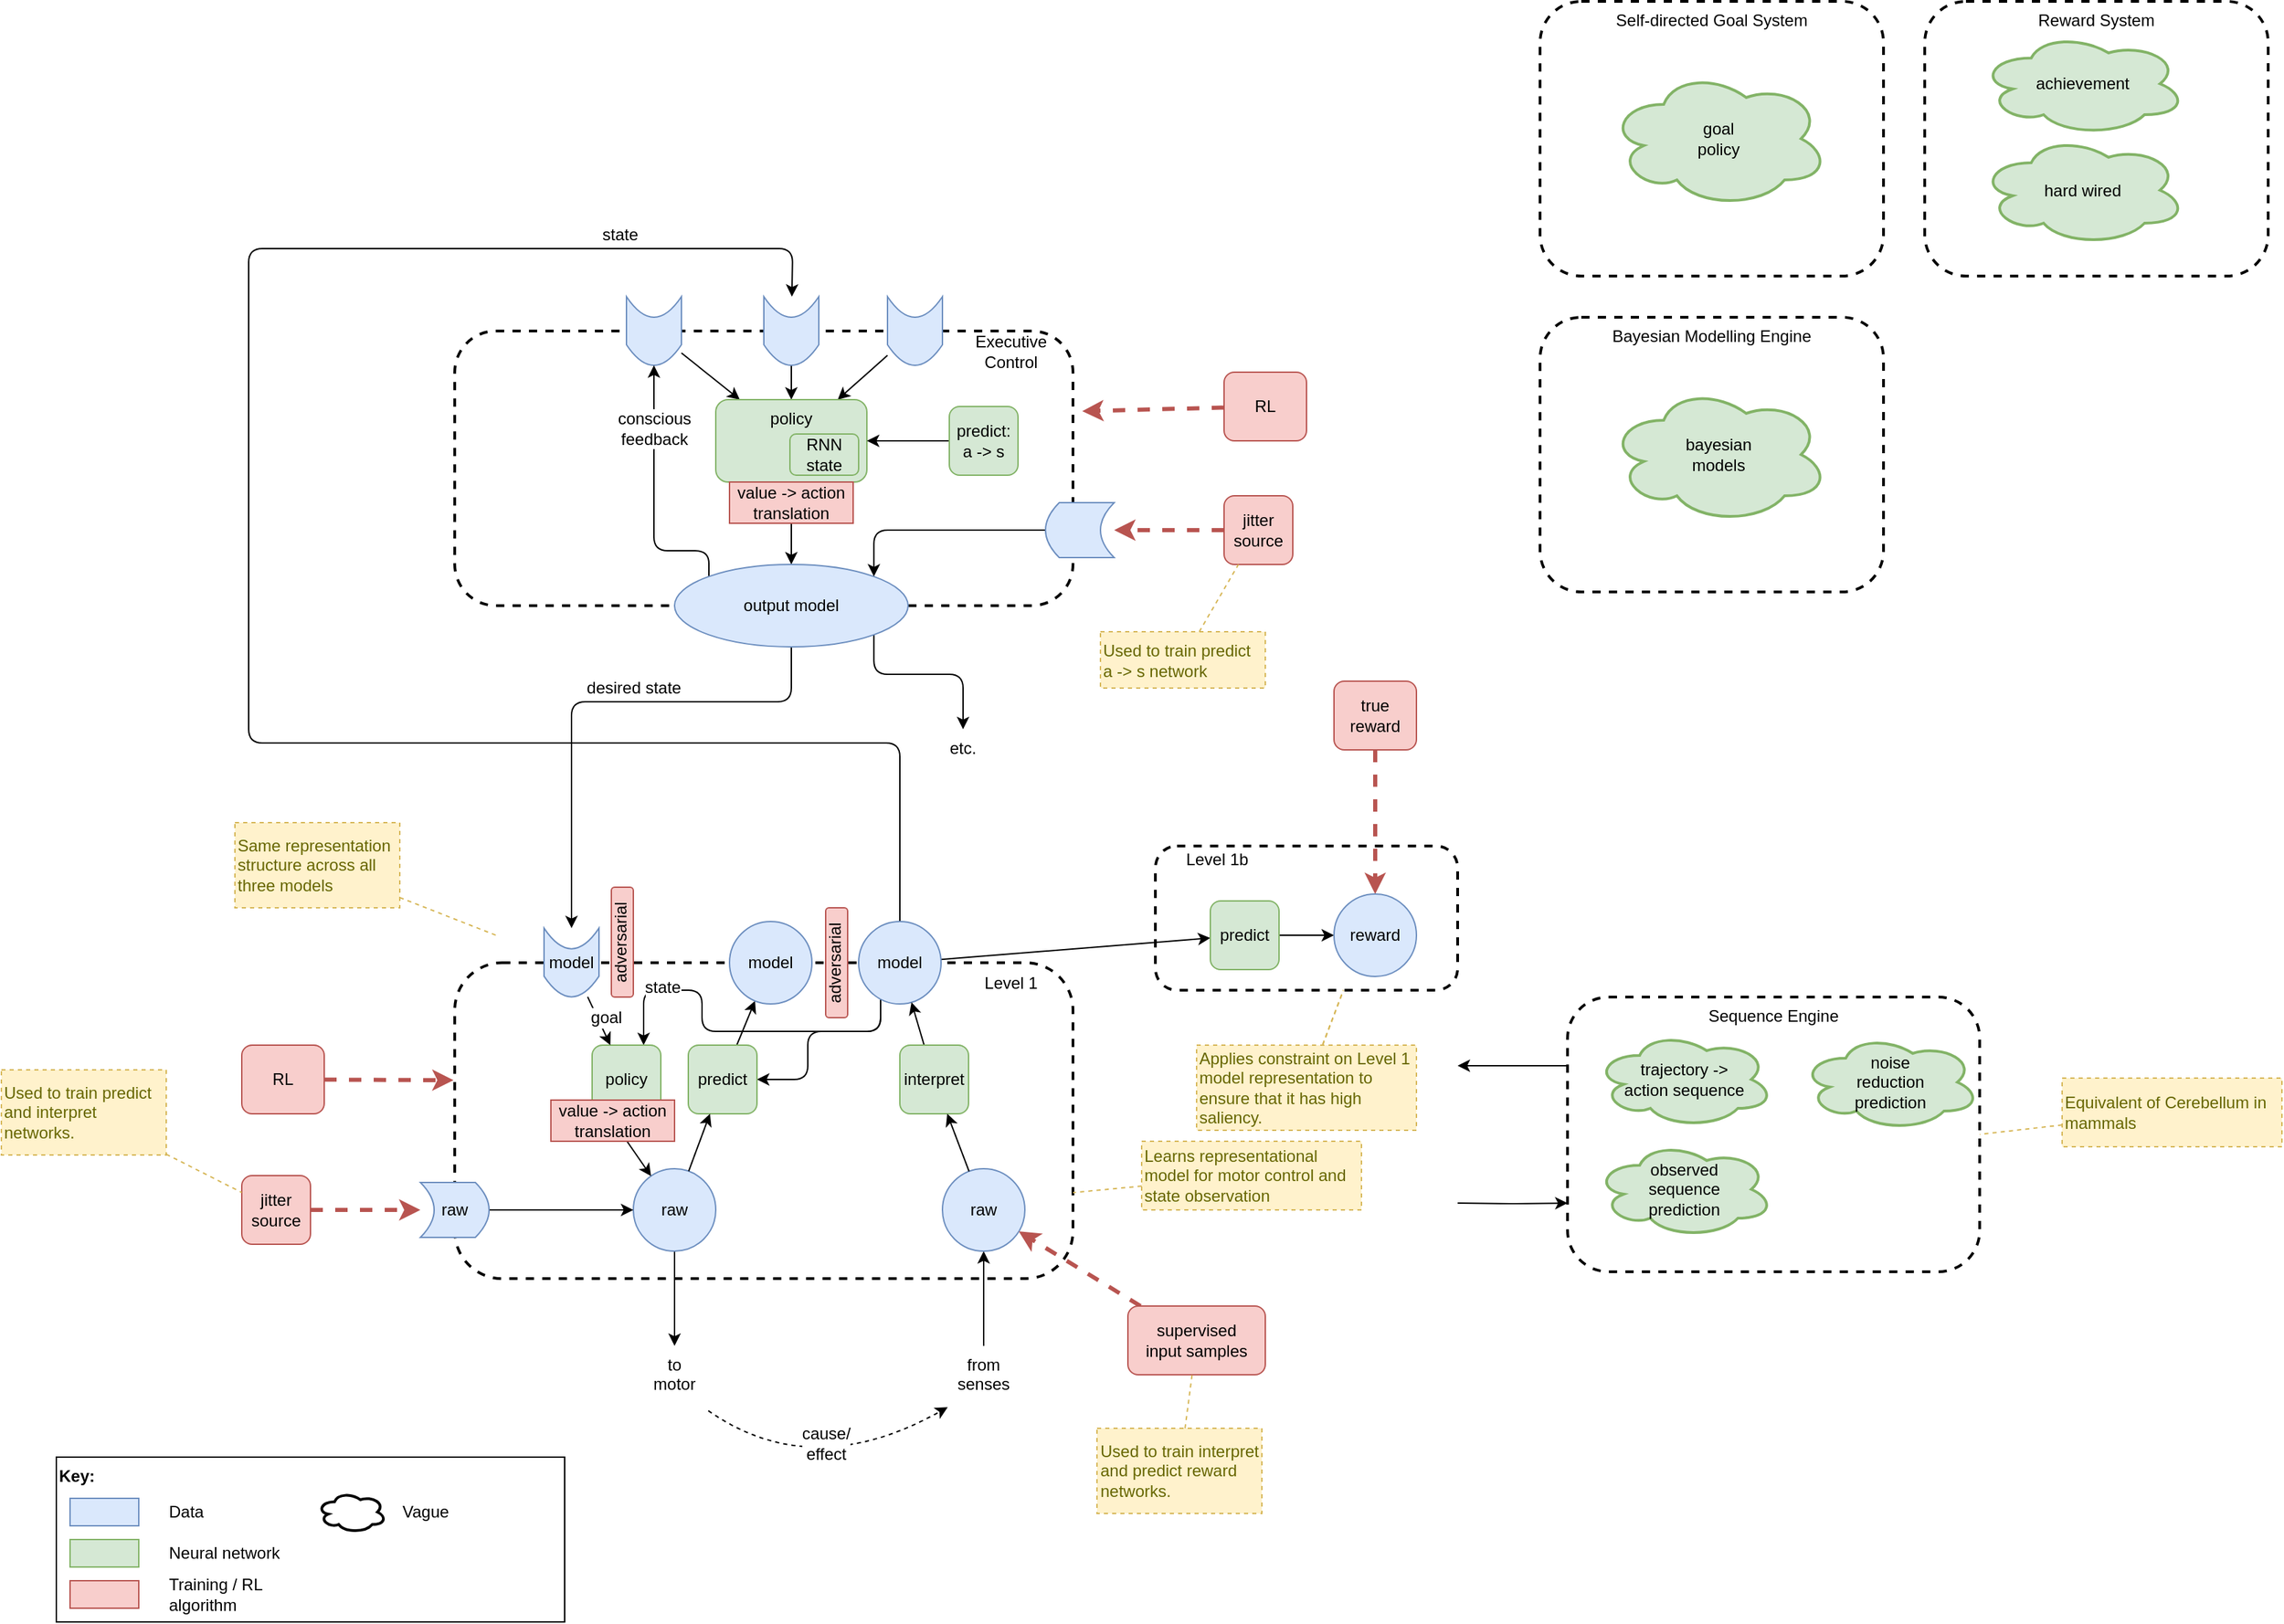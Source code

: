 <mxfile version="13.9.9" type="device" pages="4"><diagram id="ySgisQtMsdZcBjQ3GNGD" name="complete"><mxGraphModel dx="2500" dy="967" grid="1" gridSize="10" guides="1" tooltips="1" connect="1" arrows="1" fold="1" page="1" pageScale="1" pageWidth="827" pageHeight="1169" math="0" shadow="0"><root><mxCell id="0"/><mxCell id="1" parent="0"/><mxCell id="XiWsaWg-ZN6Hd-XVGLU5-2" value="" style="rounded=1;whiteSpace=wrap;html=1;fillColor=none;dashed=1;strokeWidth=2;" vertex="1" parent="1"><mxGeometry x="90" y="790" width="450" height="230" as="geometry"/></mxCell><mxCell id="XiWsaWg-ZN6Hd-XVGLU5-9" style="rounded=0;orthogonalLoop=1;jettySize=auto;html=1;" edge="1" parent="1" source="XiWsaWg-ZN6Hd-XVGLU5-1" target="XiWsaWg-ZN6Hd-XVGLU5-7"><mxGeometry relative="1" as="geometry"/></mxCell><mxCell id="XiWsaWg-ZN6Hd-XVGLU5-15" style="edgeStyle=none;rounded=0;orthogonalLoop=1;jettySize=auto;html=1;" edge="1" parent="1" source="XiWsaWg-ZN6Hd-XVGLU5-5" target="XiWsaWg-ZN6Hd-XVGLU5-6"><mxGeometry relative="1" as="geometry"><mxPoint x="250" y="1070" as="targetPoint"/></mxGeometry></mxCell><mxCell id="XiWsaWg-ZN6Hd-XVGLU5-5" value="raw" style="ellipse;whiteSpace=wrap;html=1;aspect=fixed;rounded=1;strokeWidth=1;fillColor=#dae8fc;strokeColor=#6c8ebf;" vertex="1" parent="1"><mxGeometry x="220" y="940" width="60" height="60" as="geometry"/></mxCell><mxCell id="XiWsaWg-ZN6Hd-XVGLU5-6" value="to&lt;br&gt;motor" style="ellipse;whiteSpace=wrap;html=1;aspect=fixed;rounded=1;strokeWidth=1;verticalAlign=top;fillColor=none;strokeColor=none;" vertex="1" parent="1"><mxGeometry x="220" y="1069" width="60" height="60" as="geometry"/></mxCell><mxCell id="XiWsaWg-ZN6Hd-XVGLU5-7" value="model" style="ellipse;whiteSpace=wrap;html=1;aspect=fixed;rounded=1;strokeWidth=1;fillColor=#dae8fc;strokeColor=#6c8ebf;" vertex="1" parent="1"><mxGeometry x="290" y="760" width="60" height="60" as="geometry"/></mxCell><mxCell id="XiWsaWg-ZN6Hd-XVGLU5-36" style="edgeStyle=none;curved=1;orthogonalLoop=1;jettySize=auto;html=1;endArrow=classic;endFill=1;fontSize=12;" edge="1" parent="1" source="XiWsaWg-ZN6Hd-XVGLU5-8" target="XiWsaWg-ZN6Hd-XVGLU5-34"><mxGeometry relative="1" as="geometry"/></mxCell><mxCell id="XiWsaWg-ZN6Hd-XVGLU5-59" style="edgeStyle=orthogonalEdgeStyle;rounded=1;orthogonalLoop=1;jettySize=auto;html=1;endArrow=classic;endFill=1;strokeWidth=1;fontSize=12;fontColor=#000000;" edge="1" parent="1" source="XiWsaWg-ZN6Hd-XVGLU5-8" target="XiWsaWg-ZN6Hd-XVGLU5-46"><mxGeometry relative="1" as="geometry"><mxPoint x="336" y="305" as="targetPoint"/><Array as="points"><mxPoint x="414" y="630"/><mxPoint x="-60" y="630"/><mxPoint x="-60" y="270"/><mxPoint x="336" y="270"/></Array></mxGeometry></mxCell><mxCell id="XiWsaWg-ZN6Hd-XVGLU5-63" value="state" style="edgeLabel;html=1;align=center;verticalAlign=middle;resizable=0;points=[];fontSize=12;fontColor=#000000;" vertex="1" connectable="0" parent="XiWsaWg-ZN6Hd-XVGLU5-59"><mxGeometry x="0.709" y="-3" relative="1" as="geometry"><mxPoint x="42" y="-13" as="offset"/></mxGeometry></mxCell><mxCell id="XiWsaWg-ZN6Hd-XVGLU5-65" style="edgeStyle=orthogonalEdgeStyle;rounded=1;orthogonalLoop=1;jettySize=auto;html=1;entryX=0.75;entryY=0;entryDx=0;entryDy=0;endArrow=classic;endFill=1;strokeWidth=1;fontSize=12;fontColor=#000000;" edge="1" parent="1" source="XiWsaWg-ZN6Hd-XVGLU5-8" target="XiWsaWg-ZN6Hd-XVGLU5-60"><mxGeometry relative="1" as="geometry"><mxPoint x="390" y="730" as="sourcePoint"/><Array as="points"><mxPoint x="400" y="840"/><mxPoint x="270" y="840"/><mxPoint x="270" y="810"/><mxPoint x="227" y="810"/></Array></mxGeometry></mxCell><mxCell id="XiWsaWg-ZN6Hd-XVGLU5-66" value="state" style="edgeLabel;html=1;align=center;verticalAlign=middle;resizable=0;points=[];fontSize=12;fontColor=#000000;" vertex="1" connectable="0" parent="XiWsaWg-ZN6Hd-XVGLU5-65"><mxGeometry x="0.601" y="-2" relative="1" as="geometry"><mxPoint as="offset"/></mxGeometry></mxCell><mxCell id="XiWsaWg-ZN6Hd-XVGLU5-67" style="edgeStyle=orthogonalEdgeStyle;rounded=1;orthogonalLoop=1;jettySize=auto;html=1;entryX=1;entryY=0.5;entryDx=0;entryDy=0;endArrow=classic;endFill=1;strokeWidth=1;fontSize=12;fontColor=#000000;" edge="1" parent="1" source="XiWsaWg-ZN6Hd-XVGLU5-8" target="XiWsaWg-ZN6Hd-XVGLU5-1"><mxGeometry relative="1" as="geometry"><Array as="points"><mxPoint x="400" y="840"/><mxPoint x="347" y="840"/><mxPoint x="347" y="875"/></Array></mxGeometry></mxCell><mxCell id="XiWsaWg-ZN6Hd-XVGLU5-8" value="model" style="ellipse;whiteSpace=wrap;html=1;aspect=fixed;rounded=1;strokeWidth=1;fillColor=#dae8fc;strokeColor=#6c8ebf;" vertex="1" parent="1"><mxGeometry x="384" y="760" width="60" height="60" as="geometry"/></mxCell><mxCell id="XiWsaWg-ZN6Hd-XVGLU5-1" value="predict" style="rounded=1;whiteSpace=wrap;html=1;fillColor=#d5e8d4;strokeColor=#82b366;" vertex="1" parent="1"><mxGeometry x="260" y="850" width="50" height="50" as="geometry"/></mxCell><mxCell id="XiWsaWg-ZN6Hd-XVGLU5-10" style="rounded=0;orthogonalLoop=1;jettySize=auto;html=1;" edge="1" parent="1" source="XiWsaWg-ZN6Hd-XVGLU5-5" target="XiWsaWg-ZN6Hd-XVGLU5-1"><mxGeometry relative="1" as="geometry"><mxPoint x="261.893" y="962.458" as="sourcePoint"/><mxPoint x="273.333" y="940" as="targetPoint"/></mxGeometry></mxCell><mxCell id="XiWsaWg-ZN6Hd-XVGLU5-13" style="edgeStyle=none;rounded=0;orthogonalLoop=1;jettySize=auto;html=1;" edge="1" parent="1" source="XiWsaWg-ZN6Hd-XVGLU5-76" target="XiWsaWg-ZN6Hd-XVGLU5-5"><mxGeometry relative="1" as="geometry"><mxPoint x="226.757" y="940" as="sourcePoint"/><mxPoint x="166.148" y="955.068" as="targetPoint"/></mxGeometry></mxCell><mxCell id="XiWsaWg-ZN6Hd-XVGLU5-11" value="" style="shape=dataStorage;whiteSpace=wrap;html=1;fixedSize=1;rounded=1;strokeWidth=1;fillColor=#dae8fc;strokeColor=#6c8ebf;rotation=-90;size=15;horizontal=1;" vertex="1" parent="1"><mxGeometry x="150" y="769.82" width="50" height="40" as="geometry"/></mxCell><mxCell id="XiWsaWg-ZN6Hd-XVGLU5-14" style="edgeStyle=none;rounded=0;orthogonalLoop=1;jettySize=auto;html=1;" edge="1" parent="1" source="XiWsaWg-ZN6Hd-XVGLU5-12" target="XiWsaWg-ZN6Hd-XVGLU5-5"><mxGeometry relative="1" as="geometry"><mxPoint x="153.144" y="940.003" as="targetPoint"/></mxGeometry></mxCell><mxCell id="XiWsaWg-ZN6Hd-XVGLU5-12" value="" style="shape=dataStorage;fixedSize=1;rounded=1;strokeWidth=1;fillColor=#dae8fc;strokeColor=#6c8ebf;rotation=-180;size=10;horizontal=1;html=1;whiteSpace=wrap;labelBorderColor=none;labelBackgroundColor=none;" vertex="1" parent="1"><mxGeometry x="65" y="950" width="50" height="40" as="geometry"/></mxCell><mxCell id="XiWsaWg-ZN6Hd-XVGLU5-17" style="edgeStyle=none;rounded=0;orthogonalLoop=1;jettySize=auto;html=1;dashed=1;strokeWidth=3;fillColor=#f8cecc;strokeColor=#b85450;" edge="1" parent="1" source="XiWsaWg-ZN6Hd-XVGLU5-16" target="XiWsaWg-ZN6Hd-XVGLU5-12"><mxGeometry relative="1" as="geometry"/></mxCell><mxCell id="XiWsaWg-ZN6Hd-XVGLU5-16" value="jitter&lt;br&gt;source" style="rounded=1;whiteSpace=wrap;html=1;fillColor=#f8cecc;strokeColor=#b85450;" vertex="1" parent="1"><mxGeometry x="-65" y="945" width="50" height="50" as="geometry"/></mxCell><mxCell id="XiWsaWg-ZN6Hd-XVGLU5-18" value="adversarial" style="rounded=1;whiteSpace=wrap;html=1;fillColor=#f8cecc;strokeColor=#b85450;horizontal=0;verticalAlign=bottom;" vertex="1" parent="1"><mxGeometry x="360" y="750" width="16" height="80" as="geometry"/></mxCell><mxCell id="XiWsaWg-ZN6Hd-XVGLU5-22" style="edgeStyle=none;rounded=0;orthogonalLoop=1;jettySize=auto;html=1;" edge="1" parent="1" source="XiWsaWg-ZN6Hd-XVGLU5-19" target="XiWsaWg-ZN6Hd-XVGLU5-21"><mxGeometry relative="1" as="geometry"><mxPoint x="475" y="1070" as="sourcePoint"/></mxGeometry></mxCell><mxCell id="XiWsaWg-ZN6Hd-XVGLU5-19" value="from&lt;br&gt;senses" style="ellipse;whiteSpace=wrap;html=1;aspect=fixed;rounded=1;strokeWidth=1;verticalAlign=top;fillColor=none;strokeColor=none;" vertex="1" parent="1"><mxGeometry x="445" y="1069" width="60" height="60" as="geometry"/></mxCell><mxCell id="XiWsaWg-ZN6Hd-XVGLU5-23" style="edgeStyle=none;rounded=0;orthogonalLoop=1;jettySize=auto;html=1;" edge="1" parent="1" source="XiWsaWg-ZN6Hd-XVGLU5-20" target="XiWsaWg-ZN6Hd-XVGLU5-8"><mxGeometry relative="1" as="geometry"/></mxCell><mxCell id="XiWsaWg-ZN6Hd-XVGLU5-21" value="raw" style="ellipse;whiteSpace=wrap;html=1;aspect=fixed;rounded=1;strokeWidth=1;fillColor=#dae8fc;strokeColor=#6c8ebf;" vertex="1" parent="1"><mxGeometry x="445" y="940" width="60" height="60" as="geometry"/></mxCell><mxCell id="XiWsaWg-ZN6Hd-XVGLU5-20" value="interpret" style="rounded=1;whiteSpace=wrap;html=1;fillColor=#d5e8d4;strokeColor=#82b366;" vertex="1" parent="1"><mxGeometry x="414" y="850" width="50" height="50" as="geometry"/></mxCell><mxCell id="XiWsaWg-ZN6Hd-XVGLU5-24" style="edgeStyle=none;rounded=0;orthogonalLoop=1;jettySize=auto;html=1;" edge="1" parent="1" source="XiWsaWg-ZN6Hd-XVGLU5-21" target="XiWsaWg-ZN6Hd-XVGLU5-20"><mxGeometry relative="1" as="geometry"><mxPoint x="462.267" y="962.836" as="sourcePoint"/><mxPoint x="451" y="940" as="targetPoint"/></mxGeometry></mxCell><mxCell id="XiWsaWg-ZN6Hd-XVGLU5-25" value="Level 1" style="text;html=1;strokeColor=none;fillColor=none;align=center;verticalAlign=middle;whiteSpace=wrap;rounded=0;sketch=1;rotation=0;" vertex="1" parent="1"><mxGeometry x="460" y="795" width="70" height="20" as="geometry"/></mxCell><mxCell id="XiWsaWg-ZN6Hd-XVGLU5-27" style="edgeStyle=none;rounded=0;orthogonalLoop=1;jettySize=auto;html=1;dashed=1;strokeColor=#b85450;strokeWidth=3;fillColor=#f8cecc;" edge="1" parent="1" source="XiWsaWg-ZN6Hd-XVGLU5-26" target="XiWsaWg-ZN6Hd-XVGLU5-21"><mxGeometry relative="1" as="geometry"/></mxCell><mxCell id="XiWsaWg-ZN6Hd-XVGLU5-26" value="supervised&lt;br&gt;input samples" style="rounded=1;whiteSpace=wrap;html=1;fillColor=#f8cecc;strokeColor=#b85450;" vertex="1" parent="1"><mxGeometry x="580" y="1040" width="100" height="50" as="geometry"/></mxCell><mxCell id="XiWsaWg-ZN6Hd-XVGLU5-28" value="" style="rounded=1;whiteSpace=wrap;html=1;fillColor=none;dashed=1;strokeWidth=2;" vertex="1" parent="1"><mxGeometry x="600" y="705" width="220" height="105" as="geometry"/></mxCell><mxCell id="XiWsaWg-ZN6Hd-XVGLU5-29" value="Level 1b" style="text;html=1;strokeColor=none;fillColor=none;align=center;verticalAlign=middle;whiteSpace=wrap;rounded=0;sketch=1;rotation=0;" vertex="1" parent="1"><mxGeometry x="610" y="705" width="70" height="20" as="geometry"/></mxCell><mxCell id="XiWsaWg-ZN6Hd-XVGLU5-30" value="" style="endArrow=classic;dashed=1;html=1;curved=1;endFill=1;" edge="1" parent="1" source="XiWsaWg-ZN6Hd-XVGLU5-6" target="XiWsaWg-ZN6Hd-XVGLU5-19"><mxGeometry width="50" height="50" relative="1" as="geometry"><mxPoint x="430" y="979" as="sourcePoint"/><mxPoint x="480" y="929" as="targetPoint"/><Array as="points"><mxPoint x="350" y="1169"/></Array></mxGeometry></mxCell><mxCell id="XiWsaWg-ZN6Hd-XVGLU5-32" value="cause/&lt;br style=&quot;font-size: 12px;&quot;&gt;effect" style="edgeLabel;html=1;align=center;verticalAlign=middle;resizable=0;points=[];fontSize=12;" vertex="1" connectable="0" parent="XiWsaWg-ZN6Hd-XVGLU5-30"><mxGeometry x="-0.41" y="13" relative="1" as="geometry"><mxPoint x="28.23" as="offset"/></mxGeometry></mxCell><mxCell id="XiWsaWg-ZN6Hd-XVGLU5-38" style="edgeStyle=none;curved=1;orthogonalLoop=1;jettySize=auto;html=1;dashed=1;endArrow=classic;strokeWidth=3;fontSize=11;rounded=0;strokeColor=#b85450;fillColor=#f8cecc;" edge="1" parent="1" source="XiWsaWg-ZN6Hd-XVGLU5-33" target="XiWsaWg-ZN6Hd-XVGLU5-35"><mxGeometry relative="1" as="geometry"/></mxCell><mxCell id="XiWsaWg-ZN6Hd-XVGLU5-33" value="true&lt;br&gt;reward" style="rounded=1;whiteSpace=wrap;html=1;fillColor=#f8cecc;strokeColor=#b85450;" vertex="1" parent="1"><mxGeometry x="730" y="585" width="60" height="50" as="geometry"/></mxCell><mxCell id="XiWsaWg-ZN6Hd-XVGLU5-37" style="edgeStyle=none;curved=1;orthogonalLoop=1;jettySize=auto;html=1;endArrow=classic;endFill=1;fontSize=12;" edge="1" parent="1" source="XiWsaWg-ZN6Hd-XVGLU5-34" target="XiWsaWg-ZN6Hd-XVGLU5-35"><mxGeometry relative="1" as="geometry"/></mxCell><mxCell id="XiWsaWg-ZN6Hd-XVGLU5-34" value="predict" style="rounded=1;whiteSpace=wrap;html=1;fillColor=#d5e8d4;strokeColor=#82b366;" vertex="1" parent="1"><mxGeometry x="640" y="745" width="50" height="50" as="geometry"/></mxCell><mxCell id="XiWsaWg-ZN6Hd-XVGLU5-35" value="reward" style="ellipse;whiteSpace=wrap;html=1;aspect=fixed;rounded=1;strokeWidth=1;fillColor=#dae8fc;strokeColor=#6c8ebf;" vertex="1" parent="1"><mxGeometry x="730" y="740" width="60" height="60" as="geometry"/></mxCell><mxCell id="XiWsaWg-ZN6Hd-XVGLU5-39" style="rounded=0;jumpStyle=arc;orthogonalLoop=1;jettySize=auto;html=1;strokeWidth=1;fontColor=#666600;dashed=1;strokeColor=#d6b656;fillColor=#fff2cc;endArrow=none;endFill=0;entryX=1;entryY=0.67;entryDx=0;entryDy=0;entryPerimeter=0;" edge="1" parent="1" source="XiWsaWg-ZN6Hd-XVGLU5-40"><mxGeometry relative="1" as="geometry"><mxPoint x="540" y="957.4" as="targetPoint"/></mxGeometry></mxCell><mxCell id="XiWsaWg-ZN6Hd-XVGLU5-40" value="Learns representational model for motor control and state observation" style="rounded=0;whiteSpace=wrap;html=1;align=left;fillColor=#fff2cc;strokeColor=#d6b656;fontColor=#666600;dashed=1;" vertex="1" parent="1"><mxGeometry x="590" y="920" width="160" height="50" as="geometry"/></mxCell><mxCell id="XiWsaWg-ZN6Hd-XVGLU5-41" value="Applies constraint on Level 1 model representation to ensure that it has high saliency." style="rounded=0;whiteSpace=wrap;html=1;align=left;fillColor=#fff2cc;strokeColor=#d6b656;fontColor=#666600;dashed=1;" vertex="1" parent="1"><mxGeometry x="630" y="850" width="160" height="62" as="geometry"/></mxCell><mxCell id="XiWsaWg-ZN6Hd-XVGLU5-42" style="rounded=0;jumpStyle=arc;orthogonalLoop=1;jettySize=auto;html=1;strokeWidth=1;fontColor=#666600;dashed=1;strokeColor=#d6b656;fillColor=#fff2cc;endArrow=none;endFill=0;entryX=0.622;entryY=1.003;entryDx=0;entryDy=0;entryPerimeter=0;" edge="1" source="XiWsaWg-ZN6Hd-XVGLU5-41" parent="1" target="XiWsaWg-ZN6Hd-XVGLU5-28"><mxGeometry relative="1" as="geometry"><mxPoint x="870" y="762" as="targetPoint"/></mxGeometry></mxCell><mxCell id="XiWsaWg-ZN6Hd-XVGLU5-43" value="" style="rounded=1;whiteSpace=wrap;html=1;fillColor=none;dashed=1;strokeWidth=2;" vertex="1" parent="1"><mxGeometry x="90" y="330" width="450" height="200" as="geometry"/></mxCell><mxCell id="XiWsaWg-ZN6Hd-XVGLU5-44" value="Executive Control" style="text;html=1;strokeColor=none;fillColor=none;align=center;verticalAlign=middle;whiteSpace=wrap;rounded=0;sketch=1;rotation=0;" vertex="1" parent="1"><mxGeometry x="460" y="330" width="70" height="30" as="geometry"/></mxCell><mxCell id="XiWsaWg-ZN6Hd-XVGLU5-50" style="edgeStyle=none;curved=1;orthogonalLoop=1;jettySize=auto;html=1;endArrow=classic;fontSize=11;fontColor=#000000;rounded=0;" edge="1" parent="1" source="XiWsaWg-ZN6Hd-XVGLU5-45" target="XiWsaWg-ZN6Hd-XVGLU5-48"><mxGeometry relative="1" as="geometry"/></mxCell><mxCell id="XiWsaWg-ZN6Hd-XVGLU5-45" value="" style="shape=dataStorage;whiteSpace=wrap;html=1;fixedSize=1;rounded=1;strokeWidth=1;fillColor=#dae8fc;strokeColor=#6c8ebf;rotation=-90;size=15;" vertex="1" parent="1"><mxGeometry x="210" y="310" width="50" height="40" as="geometry"/></mxCell><mxCell id="XiWsaWg-ZN6Hd-XVGLU5-51" style="edgeStyle=none;orthogonalLoop=1;jettySize=auto;html=1;endArrow=classic;endFill=1;strokeWidth=1;fontSize=12;fontColor=#000000;rounded=0;" edge="1" parent="1" source="XiWsaWg-ZN6Hd-XVGLU5-46" target="XiWsaWg-ZN6Hd-XVGLU5-48"><mxGeometry relative="1" as="geometry"/></mxCell><mxCell id="XiWsaWg-ZN6Hd-XVGLU5-46" value="" style="shape=dataStorage;whiteSpace=wrap;html=1;fixedSize=1;rounded=1;strokeWidth=1;fillColor=#dae8fc;strokeColor=#6c8ebf;rotation=-90;size=15;" vertex="1" parent="1"><mxGeometry x="310" y="310" width="50" height="40" as="geometry"/></mxCell><mxCell id="XiWsaWg-ZN6Hd-XVGLU5-52" style="edgeStyle=none;curved=1;orthogonalLoop=1;jettySize=auto;html=1;endArrow=classic;fontSize=11;fontColor=#000000;rounded=0;" edge="1" parent="1" source="XiWsaWg-ZN6Hd-XVGLU5-47" target="XiWsaWg-ZN6Hd-XVGLU5-48"><mxGeometry relative="1" as="geometry"/></mxCell><mxCell id="XiWsaWg-ZN6Hd-XVGLU5-47" value="" style="shape=dataStorage;whiteSpace=wrap;html=1;fixedSize=1;rounded=1;strokeWidth=1;fillColor=#dae8fc;strokeColor=#6c8ebf;rotation=-90;size=15;" vertex="1" parent="1"><mxGeometry x="400" y="310" width="50" height="40" as="geometry"/></mxCell><mxCell id="XiWsaWg-ZN6Hd-XVGLU5-54" style="edgeStyle=none;rounded=0;orthogonalLoop=1;jettySize=auto;html=1;endArrow=classic;endFill=1;strokeWidth=1;fontSize=12;fontColor=#000000;" edge="1" parent="1" source="XiWsaWg-ZN6Hd-XVGLU5-97" target="XiWsaWg-ZN6Hd-XVGLU5-53"><mxGeometry relative="1" as="geometry"/></mxCell><mxCell id="XiWsaWg-ZN6Hd-XVGLU5-48" value="policy" style="rounded=1;whiteSpace=wrap;html=1;fillColor=#d5e8d4;strokeColor=#82b366;verticalAlign=top;" vertex="1" parent="1"><mxGeometry x="280" y="380" width="110" height="60" as="geometry"/></mxCell><mxCell id="XiWsaWg-ZN6Hd-XVGLU5-49" value="RNN&lt;br&gt;state" style="rounded=1;whiteSpace=wrap;html=1;fillColor=#d5e8d4;strokeColor=#82b366;" vertex="1" parent="1"><mxGeometry x="334" y="405" width="50" height="30" as="geometry"/></mxCell><mxCell id="XiWsaWg-ZN6Hd-XVGLU5-55" style="edgeStyle=orthogonalEdgeStyle;rounded=1;orthogonalLoop=1;jettySize=auto;html=1;endArrow=classic;endFill=1;strokeWidth=1;fontSize=12;fontColor=#000000;" edge="1" parent="1" source="XiWsaWg-ZN6Hd-XVGLU5-53" target="XiWsaWg-ZN6Hd-XVGLU5-45"><mxGeometry relative="1" as="geometry"><Array as="points"><mxPoint x="275" y="490"/><mxPoint x="235" y="490"/></Array></mxGeometry></mxCell><mxCell id="XiWsaWg-ZN6Hd-XVGLU5-62" value="conscious&lt;br&gt;feedback" style="edgeLabel;html=1;align=center;verticalAlign=middle;resizable=0;points=[];fontSize=12;fontColor=#000000;" vertex="1" connectable="0" parent="XiWsaWg-ZN6Hd-XVGLU5-55"><mxGeometry x="0.657" relative="1" as="geometry"><mxPoint y="12.25" as="offset"/></mxGeometry></mxCell><mxCell id="XiWsaWg-ZN6Hd-XVGLU5-56" style="edgeStyle=orthogonalEdgeStyle;rounded=1;orthogonalLoop=1;jettySize=auto;html=1;endArrow=classic;endFill=1;strokeWidth=1;fontSize=12;fontColor=#000000;exitX=1;exitY=1;exitDx=0;exitDy=0;" edge="1" parent="1" source="XiWsaWg-ZN6Hd-XVGLU5-53" target="XiWsaWg-ZN6Hd-XVGLU5-58"><mxGeometry relative="1" as="geometry"><mxPoint x="460" y="620" as="targetPoint"/><Array as="points"><mxPoint x="395" y="580"/><mxPoint x="460" y="580"/></Array></mxGeometry></mxCell><mxCell id="XiWsaWg-ZN6Hd-XVGLU5-57" value="desired state" style="edgeStyle=orthogonalEdgeStyle;rounded=1;orthogonalLoop=1;jettySize=auto;html=1;endArrow=classic;endFill=1;strokeWidth=1;fontSize=12;fontColor=#000000;" edge="1" parent="1" source="XiWsaWg-ZN6Hd-XVGLU5-53" target="XiWsaWg-ZN6Hd-XVGLU5-11"><mxGeometry x="-0.15" y="-10" relative="1" as="geometry"><Array as="points"><mxPoint x="335" y="600"/><mxPoint x="175" y="600"/></Array><mxPoint as="offset"/></mxGeometry></mxCell><mxCell id="XiWsaWg-ZN6Hd-XVGLU5-53" value="output model" style="ellipse;whiteSpace=wrap;html=1;rounded=1;labelBackgroundColor=none;sketch=0;strokeWidth=1;fillColor=#dae8fc;fontSize=12;strokeColor=#6c8ebf;" vertex="1" parent="1"><mxGeometry x="250" y="500" width="170" height="60" as="geometry"/></mxCell><mxCell id="XiWsaWg-ZN6Hd-XVGLU5-58" value="etc." style="ellipse;whiteSpace=wrap;html=1;aspect=fixed;rounded=1;strokeWidth=1;verticalAlign=top;fillColor=none;strokeColor=none;" vertex="1" parent="1"><mxGeometry x="430" y="620" width="60" height="60" as="geometry"/></mxCell><mxCell id="XiWsaWg-ZN6Hd-XVGLU5-60" value="policy" style="rounded=1;whiteSpace=wrap;html=1;fillColor=#d5e8d4;strokeColor=#82b366;" vertex="1" parent="1"><mxGeometry x="190" y="850" width="50" height="50" as="geometry"/></mxCell><mxCell id="XiWsaWg-ZN6Hd-XVGLU5-61" value="goal" style="edgeStyle=none;rounded=0;orthogonalLoop=1;jettySize=auto;html=1;fontSize=12;" edge="1" parent="1" source="XiWsaWg-ZN6Hd-XVGLU5-11" target="XiWsaWg-ZN6Hd-XVGLU5-60"><mxGeometry x="-0.003" y="6" relative="1" as="geometry"><mxPoint x="165.604" y="814.82" as="sourcePoint"/><mxPoint x="234.1" y="924.56" as="targetPoint"/><mxPoint as="offset"/></mxGeometry></mxCell><mxCell id="XiWsaWg-ZN6Hd-XVGLU5-64" value="model" style="text;html=1;strokeColor=none;fillColor=none;align=center;verticalAlign=middle;whiteSpace=wrap;rounded=0;sketch=1;rotation=0;" vertex="1" parent="1"><mxGeometry x="150" y="779.82" width="50" height="20" as="geometry"/></mxCell><mxCell id="XiWsaWg-ZN6Hd-XVGLU5-68" value="raw" style="text;html=1;strokeColor=none;fillColor=none;align=center;verticalAlign=middle;whiteSpace=wrap;rounded=0;sketch=1;rotation=0;" vertex="1" parent="1"><mxGeometry x="65" y="960" width="50" height="20" as="geometry"/></mxCell><mxCell id="XiWsaWg-ZN6Hd-XVGLU5-69" value="Key:" style="rounded=0;whiteSpace=wrap;html=1;fontStyle=1;align=left;verticalAlign=top;" vertex="1" parent="1"><mxGeometry x="-200" y="1150" width="370" height="120" as="geometry"/></mxCell><mxCell id="XiWsaWg-ZN6Hd-XVGLU5-70" value="" style="rounded=0;whiteSpace=wrap;html=1;align=left;fillColor=#dae8fc;strokeColor=#6c8ebf;" vertex="1" parent="1"><mxGeometry x="-190" y="1180" width="50" height="20" as="geometry"/></mxCell><mxCell id="XiWsaWg-ZN6Hd-XVGLU5-71" value="" style="rounded=0;whiteSpace=wrap;html=1;align=left;fillColor=#d5e8d4;strokeColor=#82b366;" vertex="1" parent="1"><mxGeometry x="-190" y="1210" width="50" height="20" as="geometry"/></mxCell><mxCell id="XiWsaWg-ZN6Hd-XVGLU5-72" value="" style="rounded=0;whiteSpace=wrap;html=1;align=left;fillColor=#f8cecc;strokeColor=#b85450;" vertex="1" parent="1"><mxGeometry x="-190" y="1240" width="50" height="20" as="geometry"/></mxCell><mxCell id="XiWsaWg-ZN6Hd-XVGLU5-73" value="Data" style="text;html=1;strokeColor=none;fillColor=none;align=left;verticalAlign=middle;whiteSpace=wrap;rounded=0;" vertex="1" parent="1"><mxGeometry x="-120" y="1180" width="110" height="20" as="geometry"/></mxCell><mxCell id="XiWsaWg-ZN6Hd-XVGLU5-74" value="Neural network" style="text;html=1;strokeColor=none;fillColor=none;align=left;verticalAlign=middle;whiteSpace=wrap;rounded=0;" vertex="1" parent="1"><mxGeometry x="-120" y="1210" width="110" height="20" as="geometry"/></mxCell><mxCell id="XiWsaWg-ZN6Hd-XVGLU5-75" value="Training / RL algorithm" style="text;html=1;strokeColor=none;fillColor=none;align=left;verticalAlign=middle;whiteSpace=wrap;rounded=0;" vertex="1" parent="1"><mxGeometry x="-120" y="1240" width="110" height="20" as="geometry"/></mxCell><mxCell id="XiWsaWg-ZN6Hd-XVGLU5-76" value="value -&amp;gt; action&lt;br&gt;translation" style="rounded=0;whiteSpace=wrap;html=1;fillColor=#f8cecc;strokeColor=#b85450;" vertex="1" parent="1"><mxGeometry x="160" y="890" width="90" height="30" as="geometry"/></mxCell><mxCell id="XiWsaWg-ZN6Hd-XVGLU5-77" style="rounded=0;jumpStyle=arc;orthogonalLoop=1;jettySize=auto;html=1;strokeWidth=1;fontColor=#666600;dashed=1;strokeColor=#d6b656;fillColor=#fff2cc;endArrow=none;endFill=0;entryX=0.622;entryY=1.003;entryDx=0;entryDy=0;entryPerimeter=0;" edge="1" parent="1"><mxGeometry relative="1" as="geometry"><mxPoint x="736.84" y="809.825" as="targetPoint"/><mxPoint x="721.771" y="849.51" as="sourcePoint"/></mxGeometry></mxCell><mxCell id="XiWsaWg-ZN6Hd-XVGLU5-78" value="Same representation structure across all three models" style="rounded=0;whiteSpace=wrap;html=1;align=left;fillColor=#fff2cc;strokeColor=#d6b656;fontColor=#666600;dashed=1;" vertex="1" parent="1"><mxGeometry x="-70" y="688" width="120" height="62" as="geometry"/></mxCell><mxCell id="XiWsaWg-ZN6Hd-XVGLU5-79" style="rounded=0;jumpStyle=arc;orthogonalLoop=1;jettySize=auto;html=1;strokeWidth=1;fontColor=#666600;dashed=1;strokeColor=#d6b656;fillColor=#fff2cc;endArrow=none;endFill=0;" edge="1" parent="1" source="XiWsaWg-ZN6Hd-XVGLU5-78"><mxGeometry relative="1" as="geometry"><mxPoint x="120" y="770" as="targetPoint"/><mxPoint x="21.771" y="687.51" as="sourcePoint"/></mxGeometry></mxCell><mxCell id="XiWsaWg-ZN6Hd-XVGLU5-85" style="edgeStyle=orthogonalEdgeStyle;rounded=1;orthogonalLoop=1;jettySize=auto;html=1;endArrow=classic;endFill=1;strokeWidth=1;fontSize=12;fontColor=#000000;" edge="1" parent="1" source="XiWsaWg-ZN6Hd-XVGLU5-82" target="XiWsaWg-ZN6Hd-XVGLU5-48"><mxGeometry relative="1" as="geometry"/></mxCell><mxCell id="XiWsaWg-ZN6Hd-XVGLU5-82" value="predict:&lt;br&gt;a -&amp;gt; s" style="rounded=1;whiteSpace=wrap;html=1;fillColor=#d5e8d4;strokeColor=#82b366;" vertex="1" parent="1"><mxGeometry x="450" y="385" width="50" height="50" as="geometry"/></mxCell><mxCell id="XiWsaWg-ZN6Hd-XVGLU5-83" style="edgeStyle=none;rounded=0;orthogonalLoop=1;jettySize=auto;html=1;dashed=1;strokeWidth=3;fillColor=#f8cecc;strokeColor=#b85450;" edge="1" source="XiWsaWg-ZN6Hd-XVGLU5-84" parent="1" target="XiWsaWg-ZN6Hd-XVGLU5-86"><mxGeometry relative="1" as="geometry"><mxPoint x="710" y="475" as="targetPoint"/></mxGeometry></mxCell><mxCell id="XiWsaWg-ZN6Hd-XVGLU5-84" value="jitter&lt;br&gt;source" style="rounded=1;whiteSpace=wrap;html=1;fillColor=#f8cecc;strokeColor=#b85450;" vertex="1" parent="1"><mxGeometry x="650" y="450" width="50" height="50" as="geometry"/></mxCell><mxCell id="XiWsaWg-ZN6Hd-XVGLU5-88" style="edgeStyle=orthogonalEdgeStyle;rounded=1;orthogonalLoop=1;jettySize=auto;html=1;entryX=1;entryY=0;entryDx=0;entryDy=0;endArrow=classic;endFill=1;strokeWidth=1;fontSize=12;fontColor=#000000;" edge="1" parent="1" source="XiWsaWg-ZN6Hd-XVGLU5-86" target="XiWsaWg-ZN6Hd-XVGLU5-53"><mxGeometry relative="1" as="geometry"/></mxCell><mxCell id="XiWsaWg-ZN6Hd-XVGLU5-86" value="" style="shape=dataStorage;fixedSize=1;rounded=1;strokeWidth=1;fillColor=#dae8fc;strokeColor=#6c8ebf;rotation=0;size=10;horizontal=1;html=1;whiteSpace=wrap;labelBorderColor=none;labelBackgroundColor=none;" vertex="1" parent="1"><mxGeometry x="520" y="455" width="50" height="40" as="geometry"/></mxCell><mxCell id="XiWsaWg-ZN6Hd-XVGLU5-90" style="rounded=0;orthogonalLoop=1;jettySize=auto;html=1;endArrow=classic;strokeWidth=3;fontSize=11;fontColor=#000000;dashed=1;strokeColor=#b85450;fillColor=#f8cecc;entryX=1.015;entryY=0.292;entryDx=0;entryDy=0;entryPerimeter=0;" edge="1" parent="1" source="XiWsaWg-ZN6Hd-XVGLU5-89" target="XiWsaWg-ZN6Hd-XVGLU5-43"><mxGeometry relative="1" as="geometry"/></mxCell><mxCell id="XiWsaWg-ZN6Hd-XVGLU5-89" value="RL" style="rounded=1;whiteSpace=wrap;html=1;fillColor=#f8cecc;strokeColor=#b85450;" vertex="1" parent="1"><mxGeometry x="650" y="360" width="60" height="50" as="geometry"/></mxCell><mxCell id="XiWsaWg-ZN6Hd-XVGLU5-92" value="adversarial" style="rounded=1;whiteSpace=wrap;html=1;fillColor=#f8cecc;strokeColor=#b85450;horizontal=0;verticalAlign=bottom;" vertex="1" parent="1"><mxGeometry x="204" y="735" width="16" height="80" as="geometry"/></mxCell><mxCell id="XiWsaWg-ZN6Hd-XVGLU5-94" style="edgeStyle=none;rounded=0;orthogonalLoop=1;jettySize=auto;html=1;entryX=-0.002;entryY=0.372;entryDx=0;entryDy=0;entryPerimeter=0;endArrow=classic;strokeWidth=3;fontSize=11;fontColor=#000000;dashed=1;strokeColor=#b85450;fillColor=#f8cecc;" edge="1" parent="1" source="XiWsaWg-ZN6Hd-XVGLU5-93" target="XiWsaWg-ZN6Hd-XVGLU5-2"><mxGeometry relative="1" as="geometry"/></mxCell><mxCell id="XiWsaWg-ZN6Hd-XVGLU5-93" value="RL" style="rounded=1;whiteSpace=wrap;html=1;fillColor=#f8cecc;strokeColor=#b85450;" vertex="1" parent="1"><mxGeometry x="-65" y="850" width="60" height="50" as="geometry"/></mxCell><mxCell id="XiWsaWg-ZN6Hd-XVGLU5-97" value="value -&amp;gt; action&lt;br&gt;translation" style="rounded=0;whiteSpace=wrap;html=1;fillColor=#f8cecc;strokeColor=#b85450;" vertex="1" parent="1"><mxGeometry x="290" y="440" width="90" height="30" as="geometry"/></mxCell><mxCell id="vfmgDx8zXIWaYO9210UU-1" value="Used to train predict and interpret networks." style="rounded=0;whiteSpace=wrap;html=1;align=left;fillColor=#fff2cc;strokeColor=#d6b656;fontColor=#666600;dashed=1;" vertex="1" parent="1"><mxGeometry x="-240" y="868" width="120" height="62" as="geometry"/></mxCell><mxCell id="vfmgDx8zXIWaYO9210UU-2" style="rounded=0;jumpStyle=arc;orthogonalLoop=1;jettySize=auto;html=1;strokeWidth=1;fontColor=#666600;dashed=1;strokeColor=#d6b656;fillColor=#fff2cc;endArrow=none;endFill=0;" edge="1" source="vfmgDx8zXIWaYO9210UU-1" parent="1" target="XiWsaWg-ZN6Hd-XVGLU5-16"><mxGeometry relative="1" as="geometry"><mxPoint x="-50.0" y="950" as="targetPoint"/><mxPoint x="-148.229" y="867.51" as="sourcePoint"/></mxGeometry></mxCell><mxCell id="vfmgDx8zXIWaYO9210UU-3" value="Used to train interpret and predict reward networks." style="rounded=0;whiteSpace=wrap;html=1;align=left;fillColor=#fff2cc;strokeColor=#d6b656;fontColor=#666600;dashed=1;" vertex="1" parent="1"><mxGeometry x="557.5" y="1129" width="120" height="62" as="geometry"/></mxCell><mxCell id="vfmgDx8zXIWaYO9210UU-4" style="rounded=0;jumpStyle=arc;orthogonalLoop=1;jettySize=auto;html=1;strokeWidth=1;fontColor=#666600;dashed=1;strokeColor=#d6b656;fillColor=#fff2cc;endArrow=none;endFill=0;" edge="1" source="vfmgDx8zXIWaYO9210UU-3" parent="1" target="XiWsaWg-ZN6Hd-XVGLU5-26"><mxGeometry relative="1" as="geometry"><mxPoint x="732.5" y="1218.321" as="targetPoint"/><mxPoint x="649.271" y="1128.51" as="sourcePoint"/></mxGeometry></mxCell><mxCell id="vfmgDx8zXIWaYO9210UU-5" value="Used to train predict&lt;br&gt;a -&amp;gt; s network" style="rounded=0;whiteSpace=wrap;html=1;align=left;fillColor=#fff2cc;strokeColor=#d6b656;fontColor=#666600;dashed=1;" vertex="1" parent="1"><mxGeometry x="560" y="549" width="120" height="41" as="geometry"/></mxCell><mxCell id="vfmgDx8zXIWaYO9210UU-6" style="rounded=0;jumpStyle=arc;orthogonalLoop=1;jettySize=auto;html=1;strokeWidth=1;fontColor=#666600;dashed=1;strokeColor=#d6b656;fillColor=#fff2cc;endArrow=none;endFill=0;" edge="1" source="vfmgDx8zXIWaYO9210UU-5" parent="1" target="XiWsaWg-ZN6Hd-XVGLU5-84"><mxGeometry relative="1" as="geometry"><mxPoint x="629.211" y="510" as="targetPoint"/><mxPoint x="651.771" y="548.51" as="sourcePoint"/></mxGeometry></mxCell><mxCell id="uqsbJgSNw7iMPQfXpUk9-1" value="Bayesian Modelling Engine" style="rounded=1;whiteSpace=wrap;html=1;fillColor=none;dashed=1;strokeWidth=2;align=center;horizontal=1;verticalAlign=top;" vertex="1" parent="1"><mxGeometry x="880" y="320" width="250" height="200" as="geometry"/></mxCell><mxCell id="uqsbJgSNw7iMPQfXpUk9-2" value="bayesian&lt;br&gt;models" style="ellipse;shape=cloud;whiteSpace=wrap;html=1;rounded=0;labelBackgroundColor=none;sketch=0;strokeColor=#82b366;strokeWidth=2;fillColor=#d5e8d4;fontSize=12;align=center;" vertex="1" parent="1"><mxGeometry x="930" y="370" width="160" height="100" as="geometry"/></mxCell><mxCell id="uqsbJgSNw7iMPQfXpUk9-3" value="" style="ellipse;shape=cloud;whiteSpace=wrap;html=1;rounded=0;labelBackgroundColor=none;sketch=0;strokeColor=#000000;strokeWidth=2;fillColor=none;gradientColor=none;fontSize=12;fontColor=#000000;align=center;" vertex="1" parent="1"><mxGeometry x="-10" y="1175" width="50" height="30" as="geometry"/></mxCell><mxCell id="uqsbJgSNw7iMPQfXpUk9-4" value="Vague" style="text;html=1;strokeColor=none;fillColor=none;align=left;verticalAlign=middle;whiteSpace=wrap;rounded=0;" vertex="1" parent="1"><mxGeometry x="50" y="1180" width="110" height="20" as="geometry"/></mxCell><mxCell id="xZHsITsjRqRsuZZaaYR8-1" style="edgeStyle=orthogonalEdgeStyle;rounded=1;orthogonalLoop=1;jettySize=auto;html=1;endArrow=classic;endFill=1;strokeWidth=1;fontSize=12;fontColor=#000000;exitX=0;exitY=0.25;exitDx=0;exitDy=0;" edge="1" source="xZHsITsjRqRsuZZaaYR8-2" parent="1"><mxGeometry relative="1" as="geometry"><mxPoint x="820" y="865" as="targetPoint"/></mxGeometry></mxCell><mxCell id="xZHsITsjRqRsuZZaaYR8-2" value="Sequence Engine" style="rounded=1;whiteSpace=wrap;html=1;fillColor=none;dashed=1;strokeWidth=2;align=center;horizontal=1;verticalAlign=top;" vertex="1" parent="1"><mxGeometry x="900" y="815" width="300" height="200" as="geometry"/></mxCell><mxCell id="xZHsITsjRqRsuZZaaYR8-3" value="trajectory -&amp;gt;&lt;br&gt;action sequence" style="ellipse;shape=cloud;whiteSpace=wrap;html=1;rounded=0;labelBackgroundColor=none;sketch=0;strokeColor=#82b366;strokeWidth=2;fillColor=#d5e8d4;fontSize=12;align=center;" vertex="1" parent="1"><mxGeometry x="920" y="840" width="130" height="70" as="geometry"/></mxCell><mxCell id="xZHsITsjRqRsuZZaaYR8-4" style="edgeStyle=orthogonalEdgeStyle;rounded=1;orthogonalLoop=1;jettySize=auto;html=1;endArrow=classic;endFill=1;strokeWidth=1;fontSize=12;fontColor=#000000;exitX=0;exitY=0.75;exitDx=0;exitDy=0;entryX=0;entryY=0.75;entryDx=0;entryDy=0;" edge="1" target="xZHsITsjRqRsuZZaaYR8-2" parent="1"><mxGeometry relative="1" as="geometry"><mxPoint x="900" y="865" as="targetPoint"/><mxPoint x="820" y="965" as="sourcePoint"/></mxGeometry></mxCell><mxCell id="xZHsITsjRqRsuZZaaYR8-5" value="observed&lt;br&gt;sequence&lt;br&gt;prediction" style="ellipse;shape=cloud;whiteSpace=wrap;html=1;rounded=0;labelBackgroundColor=none;sketch=0;strokeColor=#82b366;strokeWidth=2;fillColor=#d5e8d4;fontSize=12;align=center;" vertex="1" parent="1"><mxGeometry x="920" y="920" width="130" height="70" as="geometry"/></mxCell><mxCell id="xZHsITsjRqRsuZZaaYR8-6" value="noise&lt;br&gt;reduction&lt;br&gt;prediction" style="ellipse;shape=cloud;whiteSpace=wrap;html=1;rounded=0;labelBackgroundColor=none;sketch=0;strokeColor=#82b366;strokeWidth=2;fillColor=#d5e8d4;fontSize=12;align=center;" vertex="1" parent="1"><mxGeometry x="1070" y="842" width="130" height="70" as="geometry"/></mxCell><mxCell id="xZHsITsjRqRsuZZaaYR8-7" style="rounded=0;jumpStyle=arc;orthogonalLoop=1;jettySize=auto;html=1;strokeWidth=1;fontColor=#666600;dashed=1;strokeColor=#d6b656;fillColor=#fff2cc;endArrow=none;endFill=0;entryX=1;entryY=0.5;entryDx=0;entryDy=0;" edge="1" source="xZHsITsjRqRsuZZaaYR8-8" parent="1" target="xZHsITsjRqRsuZZaaYR8-2"><mxGeometry relative="1" as="geometry"><mxPoint x="1210" y="911.4" as="targetPoint"/></mxGeometry></mxCell><mxCell id="xZHsITsjRqRsuZZaaYR8-8" value="Equivalent of Cerebellum in mammals" style="rounded=0;whiteSpace=wrap;html=1;align=left;fillColor=#fff2cc;strokeColor=#d6b656;fontColor=#666600;dashed=1;" vertex="1" parent="1"><mxGeometry x="1260" y="874" width="160" height="50" as="geometry"/></mxCell><mxCell id="KKQvLFSCA6tZ7cm3TB0f-2" value="Self-directed Goal System" style="rounded=1;whiteSpace=wrap;html=1;fillColor=none;dashed=1;strokeWidth=2;align=center;horizontal=1;verticalAlign=top;" vertex="1" parent="1"><mxGeometry x="880" y="90" width="250" height="200" as="geometry"/></mxCell><mxCell id="KKQvLFSCA6tZ7cm3TB0f-3" value="goal&lt;br&gt;policy" style="ellipse;shape=cloud;whiteSpace=wrap;html=1;rounded=0;labelBackgroundColor=none;sketch=0;strokeColor=#82b366;strokeWidth=2;fillColor=#d5e8d4;fontSize=12;align=center;" vertex="1" parent="1"><mxGeometry x="930" y="140" width="160" height="100" as="geometry"/></mxCell><mxCell id="KKQvLFSCA6tZ7cm3TB0f-6" value="Reward System" style="rounded=1;whiteSpace=wrap;html=1;fillColor=none;dashed=1;strokeWidth=2;align=center;horizontal=1;verticalAlign=top;" vertex="1" parent="1"><mxGeometry x="1160" y="90" width="250" height="200" as="geometry"/></mxCell><mxCell id="KKQvLFSCA6tZ7cm3TB0f-7" value="achievement" style="ellipse;shape=cloud;whiteSpace=wrap;html=1;rounded=0;labelBackgroundColor=none;sketch=0;strokeColor=#82b366;strokeWidth=2;fillColor=#d5e8d4;fontSize=12;align=center;" vertex="1" parent="1"><mxGeometry x="1200" y="112.5" width="150" height="75" as="geometry"/></mxCell><mxCell id="KKQvLFSCA6tZ7cm3TB0f-9" value="hard wired" style="ellipse;shape=cloud;whiteSpace=wrap;html=1;rounded=0;labelBackgroundColor=none;sketch=0;strokeColor=#82b366;strokeWidth=2;fillColor=#d5e8d4;fontSize=12;align=center;" vertex="1" parent="1"><mxGeometry x="1200" y="187.5" width="150" height="80" as="geometry"/></mxCell></root></mxGraphModel></diagram><diagram id="HqJaFXqm9nJnHJM6ZgEZ" name="low-level-jitter"><mxGraphModel dx="1422" dy="822" grid="1" gridSize="10" guides="1" tooltips="1" connect="1" arrows="1" fold="1" page="1" pageScale="1" pageWidth="827" pageHeight="1169" math="0" shadow="0"><root><mxCell id="d80QrITkQeyiGsKIpFDk-0"/><mxCell id="d80QrITkQeyiGsKIpFDk-1" parent="d80QrITkQeyiGsKIpFDk-0"/><mxCell id="mgtsbwepwsRdEEbMENQT-0" value="" style="rounded=1;whiteSpace=wrap;html=1;fillColor=none;dashed=1;strokeWidth=2;" vertex="1" parent="d80QrITkQeyiGsKIpFDk-1"><mxGeometry x="90" y="790" width="450" height="230" as="geometry"/></mxCell><mxCell id="mgtsbwepwsRdEEbMENQT-2" style="edgeStyle=none;rounded=0;orthogonalLoop=1;jettySize=auto;html=1;" edge="1" parent="d80QrITkQeyiGsKIpFDk-1" source="mgtsbwepwsRdEEbMENQT-3"><mxGeometry relative="1" as="geometry"><mxPoint x="215" y="1090" as="targetPoint"/></mxGeometry></mxCell><mxCell id="mgtsbwepwsRdEEbMENQT-3" value="raw" style="ellipse;whiteSpace=wrap;html=1;aspect=fixed;rounded=1;strokeWidth=1;fillColor=#dae8fc;strokeColor=#6c8ebf;" vertex="1" parent="d80QrITkQeyiGsKIpFDk-1"><mxGeometry x="185" y="990" width="60" height="60" as="geometry"/></mxCell><mxCell id="mgtsbwepwsRdEEbMENQT-6" style="edgeStyle=orthogonalEdgeStyle;rounded=1;orthogonalLoop=1;jettySize=auto;html=1;entryX=0.75;entryY=0;entryDx=0;entryDy=0;endArrow=classic;endFill=1;strokeWidth=1;fontSize=12;fontColor=#000000;" edge="1" parent="d80QrITkQeyiGsKIpFDk-1" source="mgtsbwepwsRdEEbMENQT-9" target="mgtsbwepwsRdEEbMENQT-36"><mxGeometry relative="1" as="geometry"><mxPoint x="390" y="730" as="sourcePoint"/><Array as="points"><mxPoint x="400" y="840"/><mxPoint x="228" y="840"/></Array></mxGeometry></mxCell><mxCell id="mgtsbwepwsRdEEbMENQT-59" style="edgeStyle=orthogonalEdgeStyle;rounded=1;orthogonalLoop=1;jettySize=auto;html=1;endArrow=classic;endFill=1;strokeWidth=1;fontSize=12;fontColor=#000000;" edge="1" parent="d80QrITkQeyiGsKIpFDk-1" target="mgtsbwepwsRdEEbMENQT-9"><mxGeometry relative="1" as="geometry"><mxPoint x="414" y="720" as="sourcePoint"/></mxGeometry></mxCell><mxCell id="mgtsbwepwsRdEEbMENQT-9" value="state" style="ellipse;whiteSpace=wrap;html=1;aspect=fixed;rounded=1;strokeWidth=1;fillColor=#dae8fc;strokeColor=#6c8ebf;" vertex="1" parent="d80QrITkQeyiGsKIpFDk-1"><mxGeometry x="384" y="760" width="60" height="60" as="geometry"/></mxCell><mxCell id="mgtsbwepwsRdEEbMENQT-12" value="action" style="edgeStyle=none;rounded=0;orthogonalLoop=1;jettySize=auto;html=1;" edge="1" parent="d80QrITkQeyiGsKIpFDk-1" source="mgtsbwepwsRdEEbMENQT-60" target="mgtsbwepwsRdEEbMENQT-3"><mxGeometry x="-0.143" relative="1" as="geometry"><mxPoint x="210.868" y="920" as="sourcePoint"/><mxPoint x="166.148" y="955.068" as="targetPoint"/><mxPoint as="offset"/></mxGeometry></mxCell><mxCell id="mgtsbwepwsRdEEbMENQT-57" style="edgeStyle=orthogonalEdgeStyle;rounded=1;orthogonalLoop=1;jettySize=auto;html=1;endArrow=classic;endFill=1;strokeWidth=1;fontSize=12;fontColor=#000000;" edge="1" parent="d80QrITkQeyiGsKIpFDk-1" target="mgtsbwepwsRdEEbMENQT-13"><mxGeometry relative="1" as="geometry"><mxPoint x="175" y="720" as="sourcePoint"/></mxGeometry></mxCell><mxCell id="mgtsbwepwsRdEEbMENQT-13" value="" style="shape=dataStorage;whiteSpace=wrap;html=1;fixedSize=1;rounded=1;strokeWidth=1;fillColor=#dae8fc;strokeColor=#6c8ebf;rotation=-90;size=15;horizontal=1;" vertex="1" parent="d80QrITkQeyiGsKIpFDk-1"><mxGeometry x="150" y="769.82" width="50" height="40" as="geometry"/></mxCell><mxCell id="mgtsbwepwsRdEEbMENQT-16" style="edgeStyle=none;rounded=0;orthogonalLoop=1;jettySize=auto;html=1;dashed=1;strokeWidth=3;fillColor=#f8cecc;strokeColor=#b85450;entryX=0;entryY=0.5;entryDx=0;entryDy=0;" edge="1" parent="d80QrITkQeyiGsKIpFDk-1" source="mgtsbwepwsRdEEbMENQT-17" target="mgtsbwepwsRdEEbMENQT-60"><mxGeometry relative="1" as="geometry"><mxPoint x="65" y="970" as="targetPoint"/></mxGeometry></mxCell><mxCell id="mgtsbwepwsRdEEbMENQT-17" value="jitter&lt;br&gt;source" style="rounded=1;whiteSpace=wrap;html=1;fillColor=#f8cecc;strokeColor=#b85450;" vertex="1" parent="d80QrITkQeyiGsKIpFDk-1"><mxGeometry x="20" y="920" width="50" height="50" as="geometry"/></mxCell><mxCell id="mgtsbwepwsRdEEbMENQT-19" style="edgeStyle=none;rounded=0;orthogonalLoop=1;jettySize=auto;html=1;" edge="1" parent="d80QrITkQeyiGsKIpFDk-1" target="mgtsbwepwsRdEEbMENQT-21"><mxGeometry relative="1" as="geometry"><mxPoint x="439" y="1090" as="sourcePoint"/></mxGeometry></mxCell><mxCell id="mgtsbwepwsRdEEbMENQT-20" style="edgeStyle=none;rounded=0;orthogonalLoop=1;jettySize=auto;html=1;" edge="1" parent="d80QrITkQeyiGsKIpFDk-1" source="mgtsbwepwsRdEEbMENQT-22" target="mgtsbwepwsRdEEbMENQT-9"><mxGeometry relative="1" as="geometry"/></mxCell><mxCell id="mgtsbwepwsRdEEbMENQT-21" value="raw" style="ellipse;whiteSpace=wrap;html=1;aspect=fixed;rounded=1;strokeWidth=1;fillColor=#dae8fc;strokeColor=#6c8ebf;" vertex="1" parent="d80QrITkQeyiGsKIpFDk-1"><mxGeometry x="409" y="990" width="60" height="60" as="geometry"/></mxCell><mxCell id="mgtsbwepwsRdEEbMENQT-22" value="interpret" style="rounded=1;whiteSpace=wrap;html=1;fillColor=#d5e8d4;strokeColor=#82b366;" vertex="1" parent="d80QrITkQeyiGsKIpFDk-1"><mxGeometry x="410" y="880" width="50" height="50" as="geometry"/></mxCell><mxCell id="mgtsbwepwsRdEEbMENQT-23" style="edgeStyle=none;rounded=0;orthogonalLoop=1;jettySize=auto;html=1;" edge="1" parent="d80QrITkQeyiGsKIpFDk-1" source="mgtsbwepwsRdEEbMENQT-21" target="mgtsbwepwsRdEEbMENQT-22"><mxGeometry relative="1" as="geometry"><mxPoint x="462.267" y="962.836" as="sourcePoint"/><mxPoint x="451" y="940" as="targetPoint"/></mxGeometry></mxCell><mxCell id="mgtsbwepwsRdEEbMENQT-24" value="Level 1" style="text;html=1;strokeColor=none;fillColor=none;align=center;verticalAlign=middle;whiteSpace=wrap;rounded=0;sketch=1;rotation=0;" vertex="1" parent="d80QrITkQeyiGsKIpFDk-1"><mxGeometry x="460" y="795" width="70" height="20" as="geometry"/></mxCell><mxCell id="mgtsbwepwsRdEEbMENQT-36" value="policy" style="rounded=1;whiteSpace=wrap;html=1;fillColor=#d5e8d4;strokeColor=#82b366;" vertex="1" parent="d80QrITkQeyiGsKIpFDk-1"><mxGeometry x="190" y="860" width="50" height="50" as="geometry"/></mxCell><mxCell id="mgtsbwepwsRdEEbMENQT-37" value="" style="edgeStyle=none;rounded=0;orthogonalLoop=1;jettySize=auto;html=1;fontSize=12;" edge="1" parent="d80QrITkQeyiGsKIpFDk-1" source="mgtsbwepwsRdEEbMENQT-13" target="mgtsbwepwsRdEEbMENQT-36"><mxGeometry x="-0.003" y="6" relative="1" as="geometry"><mxPoint x="165.604" y="814.82" as="sourcePoint"/><mxPoint x="234.1" y="924.56" as="targetPoint"/><mxPoint as="offset"/></mxGeometry></mxCell><mxCell id="mgtsbwepwsRdEEbMENQT-38" value="goal" style="text;html=1;strokeColor=none;fillColor=none;align=center;verticalAlign=middle;whiteSpace=wrap;rounded=0;sketch=1;rotation=0;" vertex="1" parent="d80QrITkQeyiGsKIpFDk-1"><mxGeometry x="150" y="779.82" width="50" height="20" as="geometry"/></mxCell><mxCell id="mgtsbwepwsRdEEbMENQT-54" value="motor output" style="text;html=1;strokeColor=none;fillColor=none;align=center;verticalAlign=middle;whiteSpace=wrap;rounded=0;labelBackgroundColor=none;sketch=0;fontSize=12;fontColor=#000000;" vertex="1" parent="d80QrITkQeyiGsKIpFDk-1"><mxGeometry x="195" y="1100" width="40" height="20" as="geometry"/></mxCell><mxCell id="mgtsbwepwsRdEEbMENQT-55" value="sense&lt;br&gt;input" style="text;html=1;strokeColor=none;fillColor=none;align=center;verticalAlign=middle;whiteSpace=wrap;rounded=0;labelBackgroundColor=none;sketch=0;fontSize=12;fontColor=#000000;" vertex="1" parent="d80QrITkQeyiGsKIpFDk-1"><mxGeometry x="420" y="1100" width="40" height="20" as="geometry"/></mxCell><mxCell id="mgtsbwepwsRdEEbMENQT-56" value="from higher&lt;br&gt;level" style="text;html=1;strokeColor=none;fillColor=none;align=center;verticalAlign=middle;whiteSpace=wrap;rounded=0;labelBackgroundColor=none;sketch=0;fontSize=12;fontColor=#000000;" vertex="1" parent="d80QrITkQeyiGsKIpFDk-1"><mxGeometry x="155" y="680" width="40" height="20" as="geometry"/></mxCell><mxCell id="mgtsbwepwsRdEEbMENQT-58" value="to&lt;br&gt;higher&lt;br&gt;level" style="text;html=1;strokeColor=none;fillColor=none;align=center;verticalAlign=middle;whiteSpace=wrap;rounded=0;labelBackgroundColor=none;sketch=0;fontSize=12;fontColor=#000000;" vertex="1" parent="d80QrITkQeyiGsKIpFDk-1"><mxGeometry x="394" y="680" width="40" height="20" as="geometry"/></mxCell><mxCell id="mgtsbwepwsRdEEbMENQT-60" value="" style="shape=orEllipse;perimeter=ellipsePerimeter;whiteSpace=wrap;html=1;backgroundOutline=1;rounded=0;labelBackgroundColor=none;sketch=0;strokeColor=#000000;strokeWidth=2;fillColor=none;gradientColor=none;fontSize=12;fontColor=#000000;align=center;" vertex="1" parent="d80QrITkQeyiGsKIpFDk-1"><mxGeometry x="205" y="935" width="20" height="20" as="geometry"/></mxCell><mxCell id="mgtsbwepwsRdEEbMENQT-61" value="" style="edgeStyle=none;rounded=0;orthogonalLoop=1;jettySize=auto;html=1;" edge="1" parent="d80QrITkQeyiGsKIpFDk-1" source="mgtsbwepwsRdEEbMENQT-36" target="mgtsbwepwsRdEEbMENQT-60"><mxGeometry relative="1" as="geometry"><mxPoint x="215" y="930" as="sourcePoint"/><mxPoint x="215" y="990" as="targetPoint"/></mxGeometry></mxCell></root></mxGraphModel></diagram><diagram id="Mf_yArg0Ym6ZLFzpAKlB" name="low-level-training"><mxGraphModel dx="2500" dy="967" grid="1" gridSize="10" guides="1" tooltips="1" connect="1" arrows="1" fold="1" page="1" pageScale="1" pageWidth="827" pageHeight="1169" math="0" shadow="0"><root><mxCell id="98kHf6zC0dROrBqGT6LJ-0"/><mxCell id="98kHf6zC0dROrBqGT6LJ-1" parent="98kHf6zC0dROrBqGT6LJ-0"/><mxCell id="MVL-rqejSsd-S-4mrjiI-2" value="" style="rounded=1;whiteSpace=wrap;html=1;labelBackgroundColor=none;sketch=0;strokeWidth=5;fontSize=12;dashed=1;strokeColor=#d6b656;fillColor=none;dashPattern=1 4;" vertex="1" parent="98kHf6zC0dROrBqGT6LJ-1"><mxGeometry x="115" y="315" width="735" height="885" as="geometry"/></mxCell><mxCell id="HUXLM9sRXdVnciGyylh8-2" value="" style="rounded=1;whiteSpace=wrap;html=1;labelBackgroundColor=none;sketch=0;strokeWidth=5;fontSize=12;dashed=1;strokeColor=#d6b656;fillColor=none;" vertex="1" parent="98kHf6zC0dROrBqGT6LJ-1"><mxGeometry x="385" y="555" width="625" height="485" as="geometry"/></mxCell><mxCell id="98kHf6zC0dROrBqGT6LJ-2" value="" style="rounded=1;whiteSpace=wrap;html=1;fillColor=none;dashed=1;strokeWidth=2;" vertex="1" parent="98kHf6zC0dROrBqGT6LJ-1"><mxGeometry x="90" y="790" width="450" height="230" as="geometry"/></mxCell><mxCell id="98kHf6zC0dROrBqGT6LJ-3" style="rounded=0;orthogonalLoop=1;jettySize=auto;html=1;" edge="1" parent="98kHf6zC0dROrBqGT6LJ-1" source="98kHf6zC0dROrBqGT6LJ-13" target="98kHf6zC0dROrBqGT6LJ-7"><mxGeometry relative="1" as="geometry"/></mxCell><mxCell id="98kHf6zC0dROrBqGT6LJ-4" style="edgeStyle=none;rounded=0;orthogonalLoop=1;jettySize=auto;html=1;" edge="1" parent="98kHf6zC0dROrBqGT6LJ-1" source="98kHf6zC0dROrBqGT6LJ-5" target="98kHf6zC0dROrBqGT6LJ-6"><mxGeometry relative="1" as="geometry"><mxPoint x="250" y="1070" as="targetPoint"/></mxGeometry></mxCell><mxCell id="98kHf6zC0dROrBqGT6LJ-5" value="raw" style="ellipse;whiteSpace=wrap;html=1;aspect=fixed;rounded=1;strokeWidth=1;fillColor=#dae8fc;strokeColor=#6c8ebf;" vertex="1" parent="98kHf6zC0dROrBqGT6LJ-1"><mxGeometry x="220" y="940" width="60" height="60" as="geometry"/></mxCell><mxCell id="98kHf6zC0dROrBqGT6LJ-6" value="to&lt;br&gt;motor" style="ellipse;whiteSpace=wrap;html=1;aspect=fixed;rounded=1;strokeWidth=1;verticalAlign=top;fillColor=none;strokeColor=none;" vertex="1" parent="98kHf6zC0dROrBqGT6LJ-1"><mxGeometry x="220" y="1069" width="60" height="60" as="geometry"/></mxCell><mxCell id="98kHf6zC0dROrBqGT6LJ-7" value="" style="ellipse;whiteSpace=wrap;html=1;aspect=fixed;rounded=1;strokeWidth=1;fillColor=#dae8fc;strokeColor=#6c8ebf;" vertex="1" parent="98kHf6zC0dROrBqGT6LJ-1"><mxGeometry x="290" y="760" width="60" height="60" as="geometry"/></mxCell><mxCell id="98kHf6zC0dROrBqGT6LJ-8" style="edgeStyle=none;curved=1;orthogonalLoop=1;jettySize=auto;html=1;endArrow=classic;endFill=1;fontSize=12;" edge="1" parent="98kHf6zC0dROrBqGT6LJ-1" source="98kHf6zC0dROrBqGT6LJ-12" target="98kHf6zC0dROrBqGT6LJ-37"><mxGeometry relative="1" as="geometry"/></mxCell><mxCell id="98kHf6zC0dROrBqGT6LJ-9" style="edgeStyle=orthogonalEdgeStyle;rounded=1;orthogonalLoop=1;jettySize=auto;html=1;entryX=0.75;entryY=0;entryDx=0;entryDy=0;endArrow=classic;endFill=1;strokeWidth=1;fontSize=12;fontColor=#000000;" edge="1" parent="98kHf6zC0dROrBqGT6LJ-1" source="98kHf6zC0dROrBqGT6LJ-12" target="98kHf6zC0dROrBqGT6LJ-45"><mxGeometry relative="1" as="geometry"><mxPoint x="390" y="730" as="sourcePoint"/><Array as="points"><mxPoint x="400" y="840"/><mxPoint x="270" y="840"/><mxPoint x="270" y="810"/><mxPoint x="227" y="810"/></Array></mxGeometry></mxCell><mxCell id="98kHf6zC0dROrBqGT6LJ-11" style="edgeStyle=orthogonalEdgeStyle;rounded=1;orthogonalLoop=1;jettySize=auto;html=1;entryX=1;entryY=0.5;entryDx=0;entryDy=0;endArrow=classic;endFill=1;strokeWidth=1;fontSize=12;fontColor=#000000;" edge="1" parent="98kHf6zC0dROrBqGT6LJ-1" source="98kHf6zC0dROrBqGT6LJ-12" target="98kHf6zC0dROrBqGT6LJ-13"><mxGeometry relative="1" as="geometry"><Array as="points"><mxPoint x="400" y="840"/><mxPoint x="347" y="840"/><mxPoint x="347" y="875"/></Array></mxGeometry></mxCell><mxCell id="98kHf6zC0dROrBqGT6LJ-12" value="" style="ellipse;whiteSpace=wrap;html=1;aspect=fixed;rounded=1;strokeWidth=1;fillColor=#dae8fc;strokeColor=#6c8ebf;" vertex="1" parent="98kHf6zC0dROrBqGT6LJ-1"><mxGeometry x="384" y="760" width="60" height="60" as="geometry"/></mxCell><mxCell id="98kHf6zC0dROrBqGT6LJ-13" value="" style="rounded=1;whiteSpace=wrap;html=1;fillColor=#d5e8d4;strokeColor=#82b366;" vertex="1" parent="98kHf6zC0dROrBqGT6LJ-1"><mxGeometry x="260" y="850" width="50" height="50" as="geometry"/></mxCell><mxCell id="98kHf6zC0dROrBqGT6LJ-14" style="rounded=0;orthogonalLoop=1;jettySize=auto;html=1;" edge="1" parent="98kHf6zC0dROrBqGT6LJ-1" source="98kHf6zC0dROrBqGT6LJ-5" target="98kHf6zC0dROrBqGT6LJ-13"><mxGeometry relative="1" as="geometry"><mxPoint x="261.893" y="962.458" as="sourcePoint"/><mxPoint x="273.333" y="940" as="targetPoint"/></mxGeometry></mxCell><mxCell id="98kHf6zC0dROrBqGT6LJ-15" style="edgeStyle=none;rounded=0;orthogonalLoop=1;jettySize=auto;html=1;" edge="1" parent="98kHf6zC0dROrBqGT6LJ-1" source="98kHf6zC0dROrBqGT6LJ-49" target="98kHf6zC0dROrBqGT6LJ-5"><mxGeometry relative="1" as="geometry"><mxPoint x="226.757" y="940" as="sourcePoint"/><mxPoint x="166.148" y="955.068" as="targetPoint"/></mxGeometry></mxCell><mxCell id="98kHf6zC0dROrBqGT6LJ-16" value="" style="shape=dataStorage;whiteSpace=wrap;html=1;fixedSize=1;rounded=1;strokeWidth=1;fillColor=#dae8fc;strokeColor=#6c8ebf;rotation=-90;size=15;horizontal=1;" vertex="1" parent="98kHf6zC0dROrBqGT6LJ-1"><mxGeometry x="150" y="769.82" width="50" height="40" as="geometry"/></mxCell><mxCell id="98kHf6zC0dROrBqGT6LJ-17" style="edgeStyle=none;rounded=0;orthogonalLoop=1;jettySize=auto;html=1;" edge="1" parent="98kHf6zC0dROrBqGT6LJ-1" source="98kHf6zC0dROrBqGT6LJ-18" target="98kHf6zC0dROrBqGT6LJ-5"><mxGeometry relative="1" as="geometry"><mxPoint x="153.144" y="940.003" as="targetPoint"/></mxGeometry></mxCell><mxCell id="98kHf6zC0dROrBqGT6LJ-18" value="" style="shape=dataStorage;fixedSize=1;rounded=1;strokeWidth=1;fillColor=#dae8fc;strokeColor=#6c8ebf;rotation=-180;size=10;horizontal=1;html=1;whiteSpace=wrap;labelBorderColor=none;labelBackgroundColor=none;" vertex="1" parent="98kHf6zC0dROrBqGT6LJ-1"><mxGeometry x="65" y="950" width="50" height="40" as="geometry"/></mxCell><mxCell id="98kHf6zC0dROrBqGT6LJ-19" style="edgeStyle=none;rounded=0;orthogonalLoop=1;jettySize=auto;html=1;dashed=1;strokeWidth=3;fillColor=#f8cecc;strokeColor=#b85450;" edge="1" parent="98kHf6zC0dROrBqGT6LJ-1" source="98kHf6zC0dROrBqGT6LJ-20" target="98kHf6zC0dROrBqGT6LJ-18"><mxGeometry relative="1" as="geometry"/></mxCell><mxCell id="98kHf6zC0dROrBqGT6LJ-20" value="jitter&lt;br&gt;source" style="rounded=1;whiteSpace=wrap;html=1;fillColor=#f8cecc;strokeColor=#b85450;" vertex="1" parent="98kHf6zC0dROrBqGT6LJ-1"><mxGeometry x="-65" y="945" width="50" height="50" as="geometry"/></mxCell><mxCell id="98kHf6zC0dROrBqGT6LJ-21" value="adversarial" style="rounded=1;whiteSpace=wrap;html=1;fillColor=#f8cecc;strokeColor=#b85450;horizontal=0;verticalAlign=bottom;" vertex="1" parent="98kHf6zC0dROrBqGT6LJ-1"><mxGeometry x="360" y="750" width="16" height="80" as="geometry"/></mxCell><mxCell id="98kHf6zC0dROrBqGT6LJ-22" style="edgeStyle=none;rounded=0;orthogonalLoop=1;jettySize=auto;html=1;" edge="1" parent="98kHf6zC0dROrBqGT6LJ-1" source="98kHf6zC0dROrBqGT6LJ-23" target="98kHf6zC0dROrBqGT6LJ-25"><mxGeometry relative="1" as="geometry"><mxPoint x="475" y="1070" as="sourcePoint"/></mxGeometry></mxCell><mxCell id="98kHf6zC0dROrBqGT6LJ-23" value="from&lt;br&gt;senses" style="ellipse;whiteSpace=wrap;html=1;aspect=fixed;rounded=1;strokeWidth=1;verticalAlign=top;fillColor=none;strokeColor=none;" vertex="1" parent="98kHf6zC0dROrBqGT6LJ-1"><mxGeometry x="445" y="1069" width="60" height="60" as="geometry"/></mxCell><mxCell id="98kHf6zC0dROrBqGT6LJ-24" style="edgeStyle=none;rounded=0;orthogonalLoop=1;jettySize=auto;html=1;" edge="1" parent="98kHf6zC0dROrBqGT6LJ-1" source="98kHf6zC0dROrBqGT6LJ-26" target="98kHf6zC0dROrBqGT6LJ-12"><mxGeometry relative="1" as="geometry"/></mxCell><mxCell id="98kHf6zC0dROrBqGT6LJ-25" value="" style="ellipse;whiteSpace=wrap;html=1;aspect=fixed;rounded=1;strokeWidth=1;fillColor=#dae8fc;strokeColor=#6c8ebf;" vertex="1" parent="98kHf6zC0dROrBqGT6LJ-1"><mxGeometry x="445" y="940" width="60" height="60" as="geometry"/></mxCell><mxCell id="98kHf6zC0dROrBqGT6LJ-26" value="" style="rounded=1;whiteSpace=wrap;html=1;fillColor=#d5e8d4;strokeColor=#82b366;" vertex="1" parent="98kHf6zC0dROrBqGT6LJ-1"><mxGeometry x="414" y="850" width="50" height="50" as="geometry"/></mxCell><mxCell id="98kHf6zC0dROrBqGT6LJ-27" style="edgeStyle=none;rounded=0;orthogonalLoop=1;jettySize=auto;html=1;" edge="1" parent="98kHf6zC0dROrBqGT6LJ-1" source="98kHf6zC0dROrBqGT6LJ-25" target="98kHf6zC0dROrBqGT6LJ-26"><mxGeometry relative="1" as="geometry"><mxPoint x="462.267" y="962.836" as="sourcePoint"/><mxPoint x="451" y="940" as="targetPoint"/></mxGeometry></mxCell><mxCell id="98kHf6zC0dROrBqGT6LJ-29" style="edgeStyle=none;rounded=0;orthogonalLoop=1;jettySize=auto;html=1;dashed=1;strokeColor=#b85450;strokeWidth=3;fillColor=#f8cecc;" edge="1" parent="98kHf6zC0dROrBqGT6LJ-1" source="98kHf6zC0dROrBqGT6LJ-30" target="98kHf6zC0dROrBqGT6LJ-25"><mxGeometry relative="1" as="geometry"/></mxCell><mxCell id="98kHf6zC0dROrBqGT6LJ-30" value="supervised&lt;br&gt;input samples" style="rounded=1;whiteSpace=wrap;html=1;fillColor=#f8cecc;strokeColor=#b85450;" vertex="1" parent="98kHf6zC0dROrBqGT6LJ-1"><mxGeometry x="880" y="945" width="100" height="50" as="geometry"/></mxCell><mxCell id="98kHf6zC0dROrBqGT6LJ-31" value="" style="rounded=1;whiteSpace=wrap;html=1;fillColor=none;dashed=1;strokeWidth=2;" vertex="1" parent="98kHf6zC0dROrBqGT6LJ-1"><mxGeometry x="600" y="705" width="220" height="105" as="geometry"/></mxCell><mxCell id="98kHf6zC0dROrBqGT6LJ-34" style="edgeStyle=none;curved=1;orthogonalLoop=1;jettySize=auto;html=1;dashed=1;endArrow=classic;strokeWidth=3;fontSize=11;rounded=0;strokeColor=#b85450;fillColor=#f8cecc;" edge="1" parent="98kHf6zC0dROrBqGT6LJ-1" source="98kHf6zC0dROrBqGT6LJ-35" target="98kHf6zC0dROrBqGT6LJ-38"><mxGeometry relative="1" as="geometry"/></mxCell><mxCell id="98kHf6zC0dROrBqGT6LJ-35" value="true&lt;br&gt;reward" style="rounded=1;whiteSpace=wrap;html=1;fillColor=#f8cecc;strokeColor=#b85450;" vertex="1" parent="98kHf6zC0dROrBqGT6LJ-1"><mxGeometry x="730" y="585" width="60" height="50" as="geometry"/></mxCell><mxCell id="98kHf6zC0dROrBqGT6LJ-36" style="edgeStyle=none;curved=1;orthogonalLoop=1;jettySize=auto;html=1;endArrow=classic;endFill=1;fontSize=12;" edge="1" parent="98kHf6zC0dROrBqGT6LJ-1" source="98kHf6zC0dROrBqGT6LJ-37" target="98kHf6zC0dROrBqGT6LJ-38"><mxGeometry relative="1" as="geometry"/></mxCell><mxCell id="98kHf6zC0dROrBqGT6LJ-37" value="predict" style="rounded=1;whiteSpace=wrap;html=1;fillColor=#d5e8d4;strokeColor=#82b366;" vertex="1" parent="98kHf6zC0dROrBqGT6LJ-1"><mxGeometry x="640" y="745" width="50" height="50" as="geometry"/></mxCell><mxCell id="98kHf6zC0dROrBqGT6LJ-38" value="reward" style="ellipse;whiteSpace=wrap;html=1;aspect=fixed;rounded=1;strokeWidth=1;fillColor=#dae8fc;strokeColor=#6c8ebf;" vertex="1" parent="98kHf6zC0dROrBqGT6LJ-1"><mxGeometry x="730" y="740" width="60" height="60" as="geometry"/></mxCell><mxCell id="98kHf6zC0dROrBqGT6LJ-45" value="" style="rounded=1;whiteSpace=wrap;html=1;fillColor=#d5e8d4;strokeColor=#82b366;" vertex="1" parent="98kHf6zC0dROrBqGT6LJ-1"><mxGeometry x="190" y="850" width="50" height="50" as="geometry"/></mxCell><mxCell id="98kHf6zC0dROrBqGT6LJ-46" value="" style="edgeStyle=none;rounded=0;orthogonalLoop=1;jettySize=auto;html=1;fontSize=12;" edge="1" parent="98kHf6zC0dROrBqGT6LJ-1" source="98kHf6zC0dROrBqGT6LJ-16" target="98kHf6zC0dROrBqGT6LJ-45"><mxGeometry x="-0.003" y="6" relative="1" as="geometry"><mxPoint x="165.604" y="814.82" as="sourcePoint"/><mxPoint x="234.1" y="924.56" as="targetPoint"/><mxPoint as="offset"/></mxGeometry></mxCell><mxCell id="98kHf6zC0dROrBqGT6LJ-48" value="raw" style="text;html=1;strokeColor=none;fillColor=none;align=center;verticalAlign=middle;whiteSpace=wrap;rounded=0;sketch=1;rotation=0;" vertex="1" parent="98kHf6zC0dROrBqGT6LJ-1"><mxGeometry x="65" y="960" width="50" height="20" as="geometry"/></mxCell><mxCell id="98kHf6zC0dROrBqGT6LJ-49" value="value -&amp;gt; action&lt;br&gt;translation" style="rounded=0;whiteSpace=wrap;html=1;fillColor=#f8cecc;strokeColor=#b85450;" vertex="1" parent="98kHf6zC0dROrBqGT6LJ-1"><mxGeometry x="160" y="890" width="90" height="30" as="geometry"/></mxCell><mxCell id="98kHf6zC0dROrBqGT6LJ-53" value="adversarial" style="rounded=1;whiteSpace=wrap;html=1;fillColor=#f8cecc;strokeColor=#b85450;horizontal=0;verticalAlign=bottom;" vertex="1" parent="98kHf6zC0dROrBqGT6LJ-1"><mxGeometry x="204" y="735" width="16" height="80" as="geometry"/></mxCell><mxCell id="HUXLM9sRXdVnciGyylh8-0" value="" style="endArrow=classic;dashed=1;html=1;curved=1;endFill=1;" edge="1" parent="98kHf6zC0dROrBqGT6LJ-1"><mxGeometry width="50" height="50" relative="1" as="geometry"><mxPoint x="274.577" y="1116.204" as="sourcePoint"/><mxPoint x="448.909" y="1113.808" as="targetPoint"/><Array as="points"><mxPoint x="350" y="1169"/></Array></mxGeometry></mxCell><mxCell id="HUXLM9sRXdVnciGyylh8-1" value="cause/&lt;br style=&quot;font-size: 12px;&quot;&gt;effect" style="edgeLabel;html=1;align=center;verticalAlign=middle;resizable=0;points=[];fontSize=12;" vertex="1" connectable="0" parent="HUXLM9sRXdVnciGyylh8-0"><mxGeometry x="-0.41" y="13" relative="1" as="geometry"><mxPoint x="28.23" as="offset"/></mxGeometry></mxCell><mxCell id="HUXLM9sRXdVnciGyylh8-3" value="" style="rounded=1;whiteSpace=wrap;html=1;labelBackgroundColor=none;sketch=0;strokeWidth=5;fontSize=12;dashed=1;strokeColor=#d6b656;fillColor=none;dashPattern=1 1;" vertex="1" parent="98kHf6zC0dROrBqGT6LJ-1"><mxGeometry x="-90" y="930" width="330" height="80" as="geometry"/></mxCell><mxCell id="HUXLM9sRXdVnciGyylh8-5" value="" style="rounded=1;whiteSpace=wrap;html=1;labelBackgroundColor=none;sketch=0;strokeWidth=5;fontSize=12;dashed=1;strokeColor=#d6b656;fillColor=none;dashPattern=1 1;" vertex="1" parent="98kHf6zC0dROrBqGT6LJ-1"><mxGeometry x="240" y="735" width="330" height="435" as="geometry"/></mxCell><mxCell id="HUXLM9sRXdVnciGyylh8-7" value="Reinforcement learning&lt;br&gt;with jitter" style="text;html=1;align=left;verticalAlign=middle;whiteSpace=wrap;rounded=0;dashed=1;dashPattern=1 4;labelBackgroundColor=none;sketch=0;fontSize=15;fontStyle=1;fontColor=#9E873F;" vertex="1" parent="98kHf6zC0dROrBqGT6LJ-1"><mxGeometry x="-95" y="880" width="225" height="50" as="geometry"/></mxCell><mxCell id="992QUFhvhYTdn5lOh9m2-0" value="Supervised learning&lt;br&gt;with generated sense inputs" style="text;html=1;align=left;verticalAlign=middle;whiteSpace=wrap;rounded=0;dashed=1;dashPattern=1 4;labelBackgroundColor=none;sketch=0;fontSize=15;fontStyle=1;fontColor=#9E873F;" vertex="1" parent="98kHf6zC0dROrBqGT6LJ-1"><mxGeometry x="376" y="500" width="335" height="50" as="geometry"/></mxCell><mxCell id="A6etVglTO5DuFZ1v59LM-1" value="Executive Control Level" style="rounded=1;whiteSpace=wrap;html=1;fillColor=none;dashed=1;strokeWidth=2;" vertex="1" parent="98kHf6zC0dROrBqGT6LJ-1"><mxGeometry x="90" y="360" width="450" height="90" as="geometry"/></mxCell><mxCell id="MVL-rqejSsd-S-4mrjiI-1" style="edgeStyle=none;rounded=1;orthogonalLoop=1;jettySize=auto;html=1;endArrow=classic;endFill=1;strokeWidth=1;fontSize=15;fontColor=#9E873F;" edge="1" parent="98kHf6zC0dROrBqGT6LJ-1" source="MVL-rqejSsd-S-4mrjiI-0" target="98kHf6zC0dROrBqGT6LJ-16"><mxGeometry relative="1" as="geometry"/></mxCell><mxCell id="MVL-rqejSsd-S-4mrjiI-0" value="" style="ellipse;whiteSpace=wrap;html=1;aspect=fixed;rounded=1;strokeWidth=1;fillColor=#dae8fc;strokeColor=#6c8ebf;" vertex="1" parent="98kHf6zC0dROrBqGT6LJ-1"><mxGeometry x="145" y="420" width="60" height="60" as="geometry"/></mxCell><mxCell id="MVL-rqejSsd-S-4mrjiI-3" value="Reinforcement learning&lt;br&gt;with full policy execution" style="text;html=1;align=left;verticalAlign=middle;whiteSpace=wrap;rounded=0;dashed=1;dashPattern=1 4;labelBackgroundColor=none;sketch=0;fontSize=15;fontStyle=1;fontColor=#9E873F;" vertex="1" parent="98kHf6zC0dROrBqGT6LJ-1"><mxGeometry x="189" y="260" width="225" height="50" as="geometry"/></mxCell></root></mxGraphModel></diagram><diagram id="vtkNn0Mw9wKmYQlcOGgw" name="bayesian-models"><mxGraphModel dx="1185" dy="685" grid="1" gridSize="10" guides="1" tooltips="1" connect="1" arrows="1" fold="1" page="1" pageScale="1" pageWidth="827" pageHeight="1169" math="0" shadow="0"><root><mxCell id="HI-TR-s0DgG6CaEEpuhY-0"/><mxCell id="HI-TR-s0DgG6CaEEpuhY-1" parent="HI-TR-s0DgG6CaEEpuhY-0"/><mxCell id="HI-TR-s0DgG6CaEEpuhY-2" value="Executive Control" style="rounded=1;whiteSpace=wrap;html=1;fillColor=none;dashed=1;strokeWidth=2;align=center;horizontal=0;verticalAlign=top;" vertex="1" parent="HI-TR-s0DgG6CaEEpuhY-1"><mxGeometry x="90" y="330" width="250" height="200" as="geometry"/></mxCell><mxCell id="pxBT7uJQCrNzhS98Q04G-1" style="edgeStyle=none;rounded=1;orthogonalLoop=1;jettySize=auto;html=1;endArrow=classic;endFill=1;strokeWidth=1;fontSize=15;fontColor=#9E873F;" edge="1" parent="HI-TR-s0DgG6CaEEpuhY-1" source="M--rKpiKwgYsT3WzNb7Q-0" target="pxBT7uJQCrNzhS98Q04G-0"><mxGeometry relative="1" as="geometry"/></mxCell><mxCell id="M--rKpiKwgYsT3WzNb7Q-0" value="" style="shape=dataStorage;whiteSpace=wrap;html=1;fixedSize=1;rounded=1;strokeWidth=1;fillColor=#dae8fc;strokeColor=#6c8ebf;rotation=-90;size=15;" vertex="1" parent="HI-TR-s0DgG6CaEEpuhY-1"><mxGeometry x="110" y="310" width="50" height="40" as="geometry"/></mxCell><mxCell id="pxBT7uJQCrNzhS98Q04G-2" style="edgeStyle=none;rounded=1;orthogonalLoop=1;jettySize=auto;html=1;endArrow=classic;endFill=1;strokeWidth=1;fontSize=15;fontColor=#9E873F;" edge="1" parent="HI-TR-s0DgG6CaEEpuhY-1" source="M--rKpiKwgYsT3WzNb7Q-1" target="pxBT7uJQCrNzhS98Q04G-0"><mxGeometry relative="1" as="geometry"/></mxCell><mxCell id="M--rKpiKwgYsT3WzNb7Q-1" value="" style="shape=dataStorage;whiteSpace=wrap;html=1;fixedSize=1;rounded=1;strokeWidth=1;fillColor=#dae8fc;strokeColor=#6c8ebf;rotation=-90;size=20;" vertex="1" parent="HI-TR-s0DgG6CaEEpuhY-1"><mxGeometry x="160" y="310" width="50" height="40" as="geometry"/></mxCell><mxCell id="pxBT7uJQCrNzhS98Q04G-3" style="edgeStyle=none;rounded=1;orthogonalLoop=1;jettySize=auto;html=1;endArrow=classic;endFill=1;strokeWidth=1;fontSize=15;fontColor=#9E873F;" edge="1" parent="HI-TR-s0DgG6CaEEpuhY-1" source="M--rKpiKwgYsT3WzNb7Q-2" target="pxBT7uJQCrNzhS98Q04G-0"><mxGeometry relative="1" as="geometry"/></mxCell><mxCell id="M--rKpiKwgYsT3WzNb7Q-2" value="" style="shape=dataStorage;whiteSpace=wrap;html=1;fixedSize=1;rounded=1;strokeWidth=1;fillColor=#dae8fc;strokeColor=#6c8ebf;rotation=-90;size=20;" vertex="1" parent="HI-TR-s0DgG6CaEEpuhY-1"><mxGeometry x="210" y="310" width="50" height="40" as="geometry"/></mxCell><mxCell id="pxBT7uJQCrNzhS98Q04G-4" style="edgeStyle=none;rounded=1;orthogonalLoop=1;jettySize=auto;html=1;entryX=0.75;entryY=0;entryDx=0;entryDy=0;endArrow=classic;endFill=1;strokeWidth=1;fontSize=15;fontColor=#9E873F;" edge="1" parent="HI-TR-s0DgG6CaEEpuhY-1" source="M--rKpiKwgYsT3WzNb7Q-3" target="pxBT7uJQCrNzhS98Q04G-0"><mxGeometry relative="1" as="geometry"/></mxCell><mxCell id="M--rKpiKwgYsT3WzNb7Q-3" value="" style="shape=dataStorage;whiteSpace=wrap;html=1;fixedSize=1;rounded=1;strokeWidth=1;fillColor=#dae8fc;strokeColor=#6c8ebf;rotation=-90;size=20;" vertex="1" parent="HI-TR-s0DgG6CaEEpuhY-1"><mxGeometry x="260" y="310" width="50" height="40" as="geometry"/></mxCell><mxCell id="lxSyB6n0m9osQ1QUe-DR-1" style="edgeStyle=orthogonalEdgeStyle;rounded=1;orthogonalLoop=1;jettySize=auto;html=1;endArrow=classic;endFill=1;strokeWidth=1;fontSize=12;fontColor=#000000;" edge="1" parent="HI-TR-s0DgG6CaEEpuhY-1" source="rgUJ9WAsiZDtn3KL4WSh-0"><mxGeometry relative="1" as="geometry"><mxPoint x="215" y="600" as="targetPoint"/></mxGeometry></mxCell><mxCell id="rgUJ9WAsiZDtn3KL4WSh-0" value="output" style="ellipse;whiteSpace=wrap;html=1;rounded=1;labelBackgroundColor=none;sketch=0;strokeWidth=1;fillColor=#dae8fc;fontSize=12;strokeColor=#6c8ebf;" vertex="1" parent="HI-TR-s0DgG6CaEEpuhY-1"><mxGeometry x="130" y="500" width="170" height="60" as="geometry"/></mxCell><mxCell id="pxBT7uJQCrNzhS98Q04G-5" style="edgeStyle=none;rounded=1;orthogonalLoop=1;jettySize=auto;html=1;endArrow=classic;endFill=1;strokeWidth=1;fontSize=15;fontColor=#9E873F;" edge="1" parent="HI-TR-s0DgG6CaEEpuhY-1" source="pxBT7uJQCrNzhS98Q04G-0" target="rgUJ9WAsiZDtn3KL4WSh-0"><mxGeometry relative="1" as="geometry"/></mxCell><mxCell id="5qTDr9zaJSUygrZsZHJN-2" value="(updates somehow)" style="edgeStyle=none;rounded=1;orthogonalLoop=1;jettySize=auto;html=1;endArrow=classic;endFill=1;strokeWidth=1;fontSize=12;fontColor=#000000;dashed=1;" edge="1" parent="HI-TR-s0DgG6CaEEpuhY-1" source="pxBT7uJQCrNzhS98Q04G-0" target="5qTDr9zaJSUygrZsZHJN-1"><mxGeometry relative="1" as="geometry"/></mxCell><mxCell id="pxBT7uJQCrNzhS98Q04G-0" value="main&amp;nbsp;&lt;br&gt;network" style="rounded=1;whiteSpace=wrap;html=1;fillColor=#d5e8d4;strokeColor=#82b366;verticalAlign=middle;" vertex="1" parent="HI-TR-s0DgG6CaEEpuhY-1"><mxGeometry x="160" y="400" width="110" height="60" as="geometry"/></mxCell><mxCell id="5qTDr9zaJSUygrZsZHJN-0" value="" style="rounded=1;whiteSpace=wrap;html=1;fillColor=none;dashed=1;strokeWidth=2;align=center;horizontal=0;verticalAlign=top;" vertex="1" parent="HI-TR-s0DgG6CaEEpuhY-1"><mxGeometry x="510" y="330" width="250" height="200" as="geometry"/></mxCell><mxCell id="5qTDr9zaJSUygrZsZHJN-3" style="edgeStyle=orthogonalEdgeStyle;rounded=1;orthogonalLoop=1;jettySize=auto;html=1;entryX=1;entryY=0.5;entryDx=0;entryDy=0;endArrow=classic;endFill=1;strokeWidth=1;fontSize=12;fontColor=#000000;" edge="1" parent="HI-TR-s0DgG6CaEEpuhY-1" source="5qTDr9zaJSUygrZsZHJN-1" target="M--rKpiKwgYsT3WzNb7Q-3"><mxGeometry relative="1" as="geometry"><Array as="points"><mxPoint x="610" y="260"/><mxPoint x="285" y="260"/></Array></mxGeometry></mxCell><mxCell id="lxSyB6n0m9osQ1QUe-DR-0" value="(influences)" style="edgeLabel;html=1;align=center;verticalAlign=middle;resizable=0;points=[];fontSize=12;fontColor=#000000;" vertex="1" connectable="0" parent="5qTDr9zaJSUygrZsZHJN-3"><mxGeometry x="0.227" relative="1" as="geometry"><mxPoint as="offset"/></mxGeometry></mxCell><mxCell id="5qTDr9zaJSUygrZsZHJN-1" value="Bayesian&lt;br&gt;Modelling&lt;br&gt;Engine" style="ellipse;shape=cloud;whiteSpace=wrap;html=1;rounded=0;labelBackgroundColor=none;sketch=0;strokeColor=#82b366;strokeWidth=2;fillColor=#d5e8d4;fontSize=12;align=center;" vertex="1" parent="HI-TR-s0DgG6CaEEpuhY-1"><mxGeometry x="560" y="380" width="160" height="100" as="geometry"/></mxCell></root></mxGraphModel></diagram></mxfile>